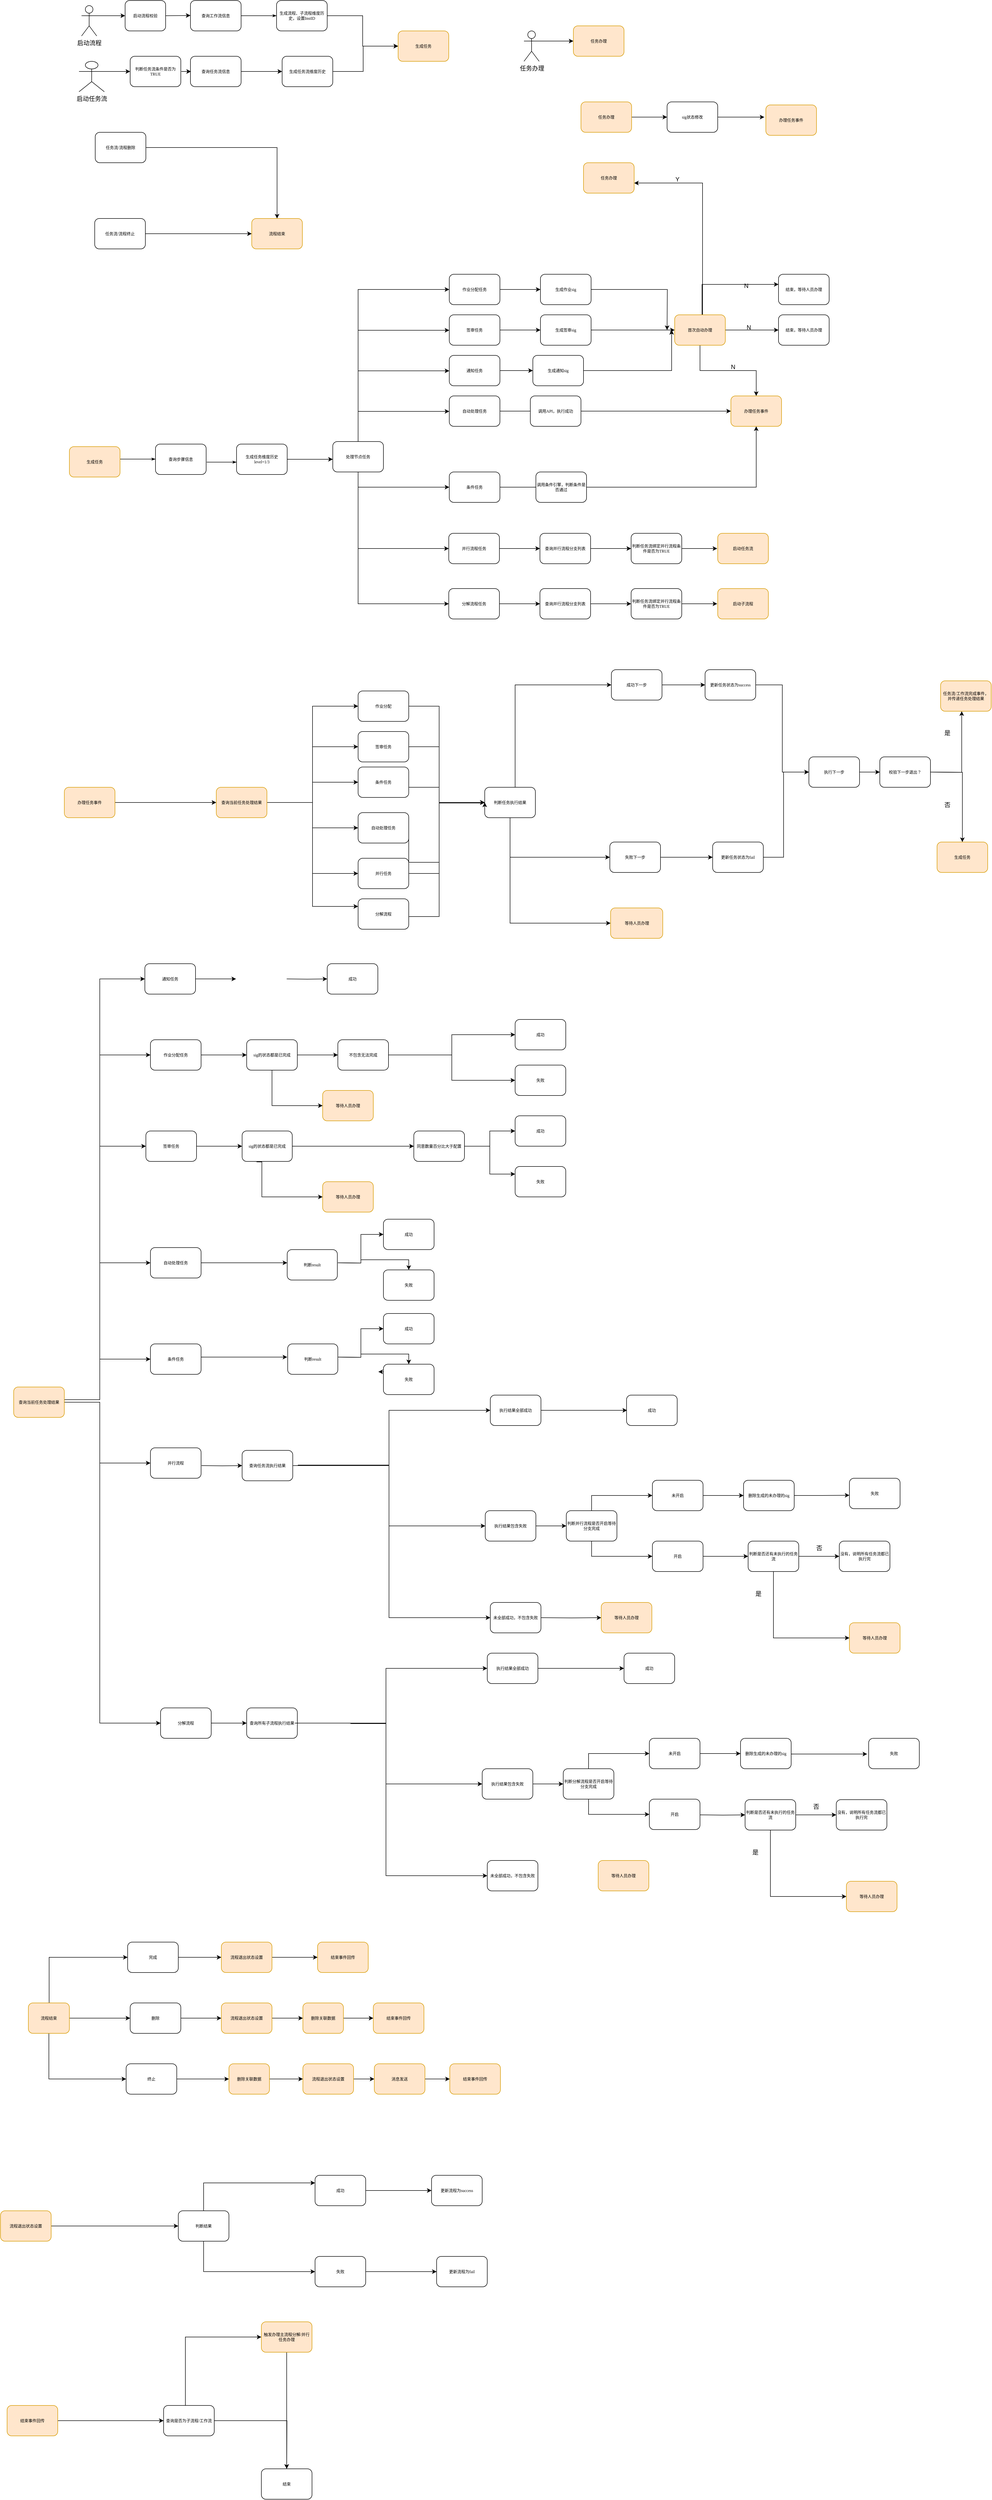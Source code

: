 <mxfile version="21.3.5" type="github">
  <diagram name="Page-1" id="74e2e168-ea6b-b213-b513-2b3c1d86103e">
    <mxGraphModel dx="1886" dy="867" grid="1" gridSize="10" guides="1" tooltips="1" connect="1" arrows="1" fold="1" page="1" pageScale="1" pageWidth="1100" pageHeight="850" background="none" math="0" shadow="0">
      <root>
        <mxCell id="0" />
        <mxCell id="1" parent="0" />
        <mxCell id="WghpZeJTY1kxUYhEx5gP-31" style="edgeStyle=orthogonalEdgeStyle;rounded=0;orthogonalLoop=1;jettySize=auto;html=1;exitX=1;exitY=0.333;exitDx=0;exitDy=0;exitPerimeter=0;entryX=0;entryY=0.5;entryDx=0;entryDy=0;" edge="1" parent="1" source="ctXfo-V7tI-1abDDMsEl-262" target="ctXfo-V7tI-1abDDMsEl-267">
          <mxGeometry relative="1" as="geometry">
            <mxPoint x="1920" y="570" as="targetPoint" />
          </mxGeometry>
        </mxCell>
        <mxCell id="ctXfo-V7tI-1abDDMsEl-262" value="任务办理" style="shape=umlActor;verticalLabelPosition=bottom;verticalAlign=top;html=1;outlineConnect=0;" parent="1" vertex="1">
          <mxGeometry x="1837.5" y="540" width="30" height="60" as="geometry" />
        </mxCell>
        <mxCell id="ctXfo-V7tI-1abDDMsEl-263" style="edgeStyle=orthogonalEdgeStyle;rounded=0;orthogonalLoop=1;jettySize=auto;html=1;exitX=1;exitY=0.333;exitDx=0;exitDy=0;exitPerimeter=0;" parent="1" source="ctXfo-V7tI-1abDDMsEl-264" target="ctXfo-V7tI-1abDDMsEl-513" edge="1">
          <mxGeometry relative="1" as="geometry">
            <Array as="points">
              <mxPoint x="1100" y="510" />
            </Array>
          </mxGeometry>
        </mxCell>
        <mxCell id="ctXfo-V7tI-1abDDMsEl-264" value="启动流程" style="shape=umlActor;verticalLabelPosition=bottom;verticalAlign=top;html=1;outlineConnect=0;" parent="1" vertex="1">
          <mxGeometry x="964" y="490" width="30" height="60" as="geometry" />
        </mxCell>
        <mxCell id="ctXfo-V7tI-1abDDMsEl-265" value="查询工作流信息" style="rounded=1;whiteSpace=wrap;html=1;shadow=0;labelBackgroundColor=none;strokeWidth=1;fontFamily=Verdana;fontSize=8;align=center;" parent="1" vertex="1">
          <mxGeometry x="1179" y="480" width="100" height="60" as="geometry" />
        </mxCell>
        <mxCell id="ctXfo-V7tI-1abDDMsEl-267" value="任务办理" style="rounded=1;whiteSpace=wrap;html=1;shadow=0;labelBackgroundColor=none;strokeWidth=1;fontFamily=Verdana;fontSize=8;align=center;fillColor=#ffe6cc;strokeColor=#d79b00;" parent="1" vertex="1">
          <mxGeometry x="1935" y="530" width="100" height="60" as="geometry" />
        </mxCell>
        <mxCell id="ctXfo-V7tI-1abDDMsEl-268" style="edgeStyle=orthogonalEdgeStyle;rounded=1;html=1;labelBackgroundColor=none;startArrow=none;startFill=0;startSize=5;endArrow=classicThin;endFill=1;endSize=5;jettySize=auto;orthogonalLoop=1;strokeWidth=1;fontFamily=Verdana;fontSize=8" parent="1" source="ctXfo-V7tI-1abDDMsEl-265" target="ctXfo-V7tI-1abDDMsEl-270" edge="1">
          <mxGeometry relative="1" as="geometry" />
        </mxCell>
        <mxCell id="ctXfo-V7tI-1abDDMsEl-269" style="edgeStyle=orthogonalEdgeStyle;rounded=0;orthogonalLoop=1;jettySize=auto;html=1;exitX=1;exitY=0.5;exitDx=0;exitDy=0;entryX=0;entryY=0.5;entryDx=0;entryDy=0;" parent="1" source="ctXfo-V7tI-1abDDMsEl-270" target="ctXfo-V7tI-1abDDMsEl-271" edge="1">
          <mxGeometry relative="1" as="geometry" />
        </mxCell>
        <mxCell id="ctXfo-V7tI-1abDDMsEl-270" value="生成流程、子流程维度历史，设置InstID" style="rounded=1;whiteSpace=wrap;html=1;shadow=0;labelBackgroundColor=none;strokeWidth=1;fontFamily=Verdana;fontSize=8;align=center;" parent="1" vertex="1">
          <mxGeometry x="1349" y="480" width="100" height="60" as="geometry" />
        </mxCell>
        <mxCell id="ctXfo-V7tI-1abDDMsEl-271" value="生成任务" style="rounded=1;whiteSpace=wrap;html=1;shadow=0;labelBackgroundColor=none;strokeWidth=1;fontFamily=Verdana;fontSize=8;align=center;fillColor=#ffe6cc;strokeColor=#d79b00;" parent="1" vertex="1">
          <mxGeometry x="1589" y="540" width="100" height="60" as="geometry" />
        </mxCell>
        <mxCell id="ctXfo-V7tI-1abDDMsEl-272" style="edgeStyle=orthogonalEdgeStyle;rounded=1;html=1;labelBackgroundColor=none;startArrow=none;startFill=0;startSize=5;endArrow=classicThin;endFill=1;endSize=5;jettySize=auto;orthogonalLoop=1;strokeWidth=1;fontFamily=Verdana;fontSize=8" parent="1" edge="1">
          <mxGeometry relative="1" as="geometry">
            <mxPoint x="1040" y="1384.66" as="sourcePoint" />
            <mxPoint x="1110" y="1384.66" as="targetPoint" />
          </mxGeometry>
        </mxCell>
        <mxCell id="ctXfo-V7tI-1abDDMsEl-273" value="查询步骤信息" style="rounded=1;whiteSpace=wrap;html=1;shadow=0;labelBackgroundColor=none;strokeWidth=1;fontFamily=Verdana;fontSize=8;align=center;" parent="1" vertex="1">
          <mxGeometry x="1110" y="1355" width="100" height="60" as="geometry" />
        </mxCell>
        <mxCell id="ctXfo-V7tI-1abDDMsEl-274" value="生成任务维度历史&lt;br&gt;level=1/3" style="rounded=1;whiteSpace=wrap;html=1;shadow=0;labelBackgroundColor=none;strokeWidth=1;fontFamily=Verdana;fontSize=8;align=center;" parent="1" vertex="1">
          <mxGeometry x="1270" y="1355" width="100" height="60" as="geometry" />
        </mxCell>
        <mxCell id="ctXfo-V7tI-1abDDMsEl-275" value="" style="edgeStyle=orthogonalEdgeStyle;rounded=0;orthogonalLoop=1;jettySize=auto;html=1;exitX=0.5;exitY=0;exitDx=0;exitDy=0;entryX=0;entryY=0.5;entryDx=0;entryDy=0;" parent="1" source="ctXfo-V7tI-1abDDMsEl-278" target="ctXfo-V7tI-1abDDMsEl-290" edge="1">
          <mxGeometry relative="1" as="geometry">
            <mxPoint x="1690" y="1190" as="targetPoint" />
            <Array as="points">
              <mxPoint x="1510" y="1050" />
            </Array>
          </mxGeometry>
        </mxCell>
        <mxCell id="ctXfo-V7tI-1abDDMsEl-276" style="edgeStyle=orthogonalEdgeStyle;rounded=0;orthogonalLoop=1;jettySize=auto;html=1;exitX=0.5;exitY=1;exitDx=0;exitDy=0;entryX=0;entryY=0.5;entryDx=0;entryDy=0;" parent="1" source="ctXfo-V7tI-1abDDMsEl-278" target="ctXfo-V7tI-1abDDMsEl-310" edge="1">
          <mxGeometry relative="1" as="geometry" />
        </mxCell>
        <mxCell id="ctXfo-V7tI-1abDDMsEl-277" style="edgeStyle=orthogonalEdgeStyle;rounded=0;orthogonalLoop=1;jettySize=auto;html=1;exitX=0.5;exitY=1;exitDx=0;exitDy=0;entryX=0;entryY=0.5;entryDx=0;entryDy=0;" parent="1" source="ctXfo-V7tI-1abDDMsEl-278" target="ctXfo-V7tI-1abDDMsEl-292" edge="1">
          <mxGeometry relative="1" as="geometry" />
        </mxCell>
        <mxCell id="ctXfo-V7tI-1abDDMsEl-278" value="处理节点任务" style="rounded=1;whiteSpace=wrap;html=1;shadow=0;labelBackgroundColor=none;strokeWidth=1;fontFamily=Verdana;fontSize=8;align=center;" parent="1" vertex="1">
          <mxGeometry x="1460" y="1350" width="100" height="60" as="geometry" />
        </mxCell>
        <mxCell id="ctXfo-V7tI-1abDDMsEl-279" style="edgeStyle=orthogonalEdgeStyle;rounded=1;html=1;labelBackgroundColor=none;startArrow=none;startFill=0;startSize=5;endArrow=classicThin;endFill=1;endSize=5;jettySize=auto;orthogonalLoop=1;strokeWidth=1;fontFamily=Verdana;fontSize=8;exitX=1.011;exitY=0.593;exitDx=0;exitDy=0;exitPerimeter=0;" parent="1" source="ctXfo-V7tI-1abDDMsEl-273" target="ctXfo-V7tI-1abDDMsEl-274" edge="1">
          <mxGeometry relative="1" as="geometry">
            <mxPoint x="1050.0" y="1394.66" as="sourcePoint" />
            <mxPoint x="1120.0" y="1394.66" as="targetPoint" />
            <Array as="points">
              <mxPoint x="1250" y="1390" />
              <mxPoint x="1250" y="1390" />
            </Array>
          </mxGeometry>
        </mxCell>
        <mxCell id="ctXfo-V7tI-1abDDMsEl-280" value="" style="edgeStyle=orthogonalEdgeStyle;rounded=0;orthogonalLoop=1;jettySize=auto;html=1;" parent="1" source="ctXfo-V7tI-1abDDMsEl-274" target="ctXfo-V7tI-1abDDMsEl-278" edge="1">
          <mxGeometry relative="1" as="geometry">
            <Array as="points">
              <mxPoint x="1410" y="1385" />
              <mxPoint x="1410" y="1385" />
            </Array>
          </mxGeometry>
        </mxCell>
        <mxCell id="ctXfo-V7tI-1abDDMsEl-281" value="" style="edgeStyle=orthogonalEdgeStyle;rounded=0;orthogonalLoop=1;jettySize=auto;html=1;" parent="1" edge="1">
          <mxGeometry relative="1" as="geometry">
            <mxPoint x="1510" y="1209.5" as="sourcePoint" />
            <mxPoint x="1690" y="1210.5" as="targetPoint" />
            <Array as="points">
              <mxPoint x="1510" y="1210.5" />
              <mxPoint x="1690" y="1210.5" />
            </Array>
          </mxGeometry>
        </mxCell>
        <mxCell id="ctXfo-V7tI-1abDDMsEl-282" value="" style="edgeStyle=orthogonalEdgeStyle;rounded=0;orthogonalLoop=1;jettySize=auto;html=1;entryX=0;entryY=0.5;entryDx=0;entryDy=0;" parent="1" target="ctXfo-V7tI-1abDDMsEl-294" edge="1">
          <mxGeometry relative="1" as="geometry">
            <mxPoint x="1510" y="1490" as="sourcePoint" />
            <mxPoint x="1670" y="1490" as="targetPoint" />
            <Array as="points">
              <mxPoint x="1510" y="1440" />
            </Array>
          </mxGeometry>
        </mxCell>
        <mxCell id="ctXfo-V7tI-1abDDMsEl-283" value="" style="edgeStyle=orthogonalEdgeStyle;rounded=0;orthogonalLoop=1;jettySize=auto;html=1;" parent="1" source="ctXfo-V7tI-1abDDMsEl-284" target="ctXfo-V7tI-1abDDMsEl-355" edge="1">
          <mxGeometry relative="1" as="geometry">
            <mxPoint x="1870" y="1290" as="targetPoint" />
          </mxGeometry>
        </mxCell>
        <mxCell id="ctXfo-V7tI-1abDDMsEl-284" value="自动处理任务" style="rounded=1;whiteSpace=wrap;html=1;shadow=0;labelBackgroundColor=none;strokeWidth=1;fontFamily=Verdana;fontSize=8;align=center;" parent="1" vertex="1">
          <mxGeometry x="1690" y="1260" width="100" height="60" as="geometry" />
        </mxCell>
        <mxCell id="ctXfo-V7tI-1abDDMsEl-285" value="" style="edgeStyle=orthogonalEdgeStyle;rounded=0;orthogonalLoop=1;jettySize=auto;html=1;entryX=-0.06;entryY=0.5;entryDx=0;entryDy=0;entryPerimeter=0;" parent="1" source="WghpZeJTY1kxUYhEx5gP-5" target="WghpZeJTY1kxUYhEx5gP-11" edge="1">
          <mxGeometry relative="1" as="geometry">
            <mxPoint x="1870" y="1210.0" as="targetPoint" />
          </mxGeometry>
        </mxCell>
        <mxCell id="ctXfo-V7tI-1abDDMsEl-286" value="通知任务" style="rounded=1;whiteSpace=wrap;html=1;shadow=0;labelBackgroundColor=none;strokeWidth=1;fontFamily=Verdana;fontSize=8;align=center;" parent="1" vertex="1">
          <mxGeometry x="1690" y="1180" width="100" height="60" as="geometry" />
        </mxCell>
        <mxCell id="ctXfo-V7tI-1abDDMsEl-287" value="" style="edgeStyle=orthogonalEdgeStyle;rounded=0;orthogonalLoop=1;jettySize=auto;html=1;" parent="1" source="ctXfo-V7tI-1abDDMsEl-288" target="ctXfo-V7tI-1abDDMsEl-298" edge="1">
          <mxGeometry relative="1" as="geometry" />
        </mxCell>
        <mxCell id="ctXfo-V7tI-1abDDMsEl-288" value="签审任务" style="rounded=1;whiteSpace=wrap;html=1;shadow=0;labelBackgroundColor=none;strokeWidth=1;fontFamily=Verdana;fontSize=8;align=center;" parent="1" vertex="1">
          <mxGeometry x="1690" y="1100" width="100" height="60" as="geometry" />
        </mxCell>
        <mxCell id="ctXfo-V7tI-1abDDMsEl-289" value="" style="edgeStyle=orthogonalEdgeStyle;rounded=0;orthogonalLoop=1;jettySize=auto;html=1;" parent="1" source="ctXfo-V7tI-1abDDMsEl-290" target="ctXfo-V7tI-1abDDMsEl-296" edge="1">
          <mxGeometry relative="1" as="geometry" />
        </mxCell>
        <mxCell id="ctXfo-V7tI-1abDDMsEl-290" value="作业分配任务" style="rounded=1;whiteSpace=wrap;html=1;shadow=0;labelBackgroundColor=none;strokeWidth=1;fontFamily=Verdana;fontSize=8;align=center;" parent="1" vertex="1">
          <mxGeometry x="1690" y="1020" width="100" height="60" as="geometry" />
        </mxCell>
        <mxCell id="ctXfo-V7tI-1abDDMsEl-291" value="" style="edgeStyle=orthogonalEdgeStyle;rounded=0;orthogonalLoop=1;jettySize=auto;html=1;" parent="1" source="ctXfo-V7tI-1abDDMsEl-292" target="ctXfo-V7tI-1abDDMsEl-300" edge="1">
          <mxGeometry relative="1" as="geometry" />
        </mxCell>
        <mxCell id="ctXfo-V7tI-1abDDMsEl-292" value="并行流程任务" style="rounded=1;whiteSpace=wrap;html=1;shadow=0;labelBackgroundColor=none;strokeWidth=1;fontFamily=Verdana;fontSize=8;align=center;" parent="1" vertex="1">
          <mxGeometry x="1689" y="1531" width="100" height="60" as="geometry" />
        </mxCell>
        <mxCell id="ctXfo-V7tI-1abDDMsEl-293" value="" style="edgeStyle=orthogonalEdgeStyle;rounded=0;orthogonalLoop=1;jettySize=auto;html=1;entryX=0.5;entryY=1;entryDx=0;entryDy=0;" parent="1" source="ctXfo-V7tI-1abDDMsEl-294" target="ctXfo-V7tI-1abDDMsEl-355" edge="1">
          <mxGeometry relative="1" as="geometry">
            <mxPoint x="1870" y="1440" as="targetPoint" />
          </mxGeometry>
        </mxCell>
        <mxCell id="ctXfo-V7tI-1abDDMsEl-294" value="条件任务" style="rounded=1;whiteSpace=wrap;html=1;shadow=0;labelBackgroundColor=none;strokeWidth=1;fontFamily=Verdana;fontSize=8;align=center;" parent="1" vertex="1">
          <mxGeometry x="1690" y="1410" width="100" height="60" as="geometry" />
        </mxCell>
        <mxCell id="ctXfo-V7tI-1abDDMsEl-295" value="" style="edgeStyle=orthogonalEdgeStyle;rounded=0;orthogonalLoop=1;jettySize=auto;html=1;exitX=0.58;exitY=0.033;exitDx=0;exitDy=0;exitPerimeter=0;" parent="1" source="WghpZeJTY1kxUYhEx5gP-11" target="ctXfo-V7tI-1abDDMsEl-305" edge="1">
          <mxGeometry relative="1" as="geometry">
            <mxPoint x="2226" y="1050" as="sourcePoint" />
            <Array as="points">
              <mxPoint x="2189" y="1040" />
            </Array>
          </mxGeometry>
        </mxCell>
        <mxCell id="ctXfo-V7tI-1abDDMsEl-296" value="生成作业sig" style="rounded=1;whiteSpace=wrap;html=1;shadow=0;labelBackgroundColor=none;strokeWidth=1;fontFamily=Verdana;fontSize=8;align=center;" parent="1" vertex="1">
          <mxGeometry x="1870" y="1020" width="100" height="60" as="geometry" />
        </mxCell>
        <mxCell id="ctXfo-V7tI-1abDDMsEl-297" value="" style="edgeStyle=orthogonalEdgeStyle;rounded=0;orthogonalLoop=1;jettySize=auto;html=1;" parent="1" source="WghpZeJTY1kxUYhEx5gP-11" target="ctXfo-V7tI-1abDDMsEl-306" edge="1">
          <mxGeometry relative="1" as="geometry" />
        </mxCell>
        <mxCell id="ctXfo-V7tI-1abDDMsEl-298" value="生成签审sig" style="rounded=1;whiteSpace=wrap;html=1;shadow=0;labelBackgroundColor=none;strokeWidth=1;fontFamily=Verdana;fontSize=8;align=center;" parent="1" vertex="1">
          <mxGeometry x="1870" y="1100" width="100" height="60" as="geometry" />
        </mxCell>
        <mxCell id="ctXfo-V7tI-1abDDMsEl-299" value="" style="edgeStyle=orthogonalEdgeStyle;rounded=0;orthogonalLoop=1;jettySize=auto;html=1;" parent="1" source="ctXfo-V7tI-1abDDMsEl-300" target="ctXfo-V7tI-1abDDMsEl-303" edge="1">
          <mxGeometry relative="1" as="geometry" />
        </mxCell>
        <mxCell id="ctXfo-V7tI-1abDDMsEl-300" value="查询并行流程分支列表" style="rounded=1;whiteSpace=wrap;html=1;shadow=0;labelBackgroundColor=none;strokeWidth=1;fontFamily=Verdana;fontSize=8;align=center;" parent="1" vertex="1">
          <mxGeometry x="1869" y="1531" width="100" height="60" as="geometry" />
        </mxCell>
        <mxCell id="ctXfo-V7tI-1abDDMsEl-301" value="" style="edgeStyle=orthogonalEdgeStyle;rounded=0;orthogonalLoop=1;jettySize=auto;html=1;" parent="1" edge="1">
          <mxGeometry relative="1" as="geometry">
            <mxPoint x="1510" y="1129.5" as="sourcePoint" />
            <mxPoint x="1690" y="1130.5" as="targetPoint" />
            <Array as="points">
              <mxPoint x="1510" y="1130.5" />
            </Array>
          </mxGeometry>
        </mxCell>
        <mxCell id="ctXfo-V7tI-1abDDMsEl-302" value="" style="edgeStyle=orthogonalEdgeStyle;rounded=0;orthogonalLoop=1;jettySize=auto;html=1;" parent="1" source="ctXfo-V7tI-1abDDMsEl-303" edge="1">
          <mxGeometry relative="1" as="geometry">
            <mxPoint x="2219" y="1561" as="targetPoint" />
          </mxGeometry>
        </mxCell>
        <mxCell id="ctXfo-V7tI-1abDDMsEl-303" value="判断任务流绑定并行流程条件是否为TRUE" style="rounded=1;whiteSpace=wrap;html=1;shadow=0;labelBackgroundColor=none;strokeWidth=1;fontFamily=Verdana;fontSize=8;align=center;" parent="1" vertex="1">
          <mxGeometry x="2049" y="1531" width="100" height="60" as="geometry" />
        </mxCell>
        <mxCell id="ctXfo-V7tI-1abDDMsEl-304" value="启动任务流" style="rounded=1;whiteSpace=wrap;html=1;shadow=0;labelBackgroundColor=none;strokeWidth=1;fontFamily=Verdana;fontSize=8;align=center;fillColor=#ffe6cc;strokeColor=#d79b00;" parent="1" vertex="1">
          <mxGeometry x="2220" y="1531" width="100" height="60" as="geometry" />
        </mxCell>
        <mxCell id="ctXfo-V7tI-1abDDMsEl-305" value="结束，等待人员办理" style="rounded=1;whiteSpace=wrap;html=1;shadow=0;labelBackgroundColor=none;strokeWidth=1;fontFamily=Verdana;fontSize=8;align=center;" parent="1" vertex="1">
          <mxGeometry x="2340" y="1020" width="100" height="60" as="geometry" />
        </mxCell>
        <mxCell id="ctXfo-V7tI-1abDDMsEl-306" value="结束，等待人员办理" style="rounded=1;whiteSpace=wrap;html=1;shadow=0;labelBackgroundColor=none;strokeWidth=1;fontFamily=Verdana;fontSize=8;align=center;" parent="1" vertex="1">
          <mxGeometry x="2340" y="1100" width="100" height="60" as="geometry" />
        </mxCell>
        <mxCell id="ctXfo-V7tI-1abDDMsEl-307" value="" style="edgeStyle=orthogonalEdgeStyle;rounded=0;orthogonalLoop=1;jettySize=auto;html=1;" parent="1" edge="1">
          <mxGeometry relative="1" as="geometry">
            <mxPoint x="1510" y="1289.5" as="sourcePoint" />
            <mxPoint x="1690" y="1290.5" as="targetPoint" />
            <Array as="points">
              <mxPoint x="1510" y="1290.5" />
              <mxPoint x="1690" y="1290.5" />
            </Array>
          </mxGeometry>
        </mxCell>
        <mxCell id="ctXfo-V7tI-1abDDMsEl-308" value="生成任务" style="rounded=1;whiteSpace=wrap;html=1;shadow=0;labelBackgroundColor=none;strokeWidth=1;fontFamily=Verdana;fontSize=8;align=center;fillColor=#ffe6cc;strokeColor=#d79b00;" parent="1" vertex="1">
          <mxGeometry x="940" y="1360" width="100" height="60" as="geometry" />
        </mxCell>
        <mxCell id="ctXfo-V7tI-1abDDMsEl-309" value="" style="edgeStyle=orthogonalEdgeStyle;rounded=0;orthogonalLoop=1;jettySize=auto;html=1;" parent="1" source="ctXfo-V7tI-1abDDMsEl-310" target="ctXfo-V7tI-1abDDMsEl-312" edge="1">
          <mxGeometry relative="1" as="geometry" />
        </mxCell>
        <mxCell id="ctXfo-V7tI-1abDDMsEl-310" value="分解流程任务" style="rounded=1;whiteSpace=wrap;html=1;shadow=0;labelBackgroundColor=none;strokeWidth=1;fontFamily=Verdana;fontSize=8;align=center;" parent="1" vertex="1">
          <mxGeometry x="1689" y="1640" width="100" height="60" as="geometry" />
        </mxCell>
        <mxCell id="ctXfo-V7tI-1abDDMsEl-311" value="" style="edgeStyle=orthogonalEdgeStyle;rounded=0;orthogonalLoop=1;jettySize=auto;html=1;" parent="1" source="ctXfo-V7tI-1abDDMsEl-312" target="ctXfo-V7tI-1abDDMsEl-314" edge="1">
          <mxGeometry relative="1" as="geometry" />
        </mxCell>
        <mxCell id="ctXfo-V7tI-1abDDMsEl-312" value="查询并行流程分支列表" style="rounded=1;whiteSpace=wrap;html=1;shadow=0;labelBackgroundColor=none;strokeWidth=1;fontFamily=Verdana;fontSize=8;align=center;" parent="1" vertex="1">
          <mxGeometry x="1869" y="1640" width="100" height="60" as="geometry" />
        </mxCell>
        <mxCell id="ctXfo-V7tI-1abDDMsEl-313" value="" style="edgeStyle=orthogonalEdgeStyle;rounded=0;orthogonalLoop=1;jettySize=auto;html=1;" parent="1" source="ctXfo-V7tI-1abDDMsEl-314" edge="1">
          <mxGeometry relative="1" as="geometry">
            <mxPoint x="2219" y="1670" as="targetPoint" />
          </mxGeometry>
        </mxCell>
        <mxCell id="ctXfo-V7tI-1abDDMsEl-314" value="判断任务流绑定并行流程条件是否为TRUE" style="rounded=1;whiteSpace=wrap;html=1;shadow=0;labelBackgroundColor=none;strokeWidth=1;fontFamily=Verdana;fontSize=8;align=center;" parent="1" vertex="1">
          <mxGeometry x="2049" y="1640" width="100" height="60" as="geometry" />
        </mxCell>
        <mxCell id="ctXfo-V7tI-1abDDMsEl-315" value="启动子流程" style="rounded=1;whiteSpace=wrap;html=1;shadow=0;labelBackgroundColor=none;strokeWidth=1;fontFamily=Verdana;fontSize=8;align=center;fillColor=#ffe6cc;strokeColor=#d79b00;" parent="1" vertex="1">
          <mxGeometry x="2220" y="1640" width="100" height="60" as="geometry" />
        </mxCell>
        <mxCell id="ctXfo-V7tI-1abDDMsEl-316" style="edgeStyle=orthogonalEdgeStyle;rounded=0;orthogonalLoop=1;jettySize=auto;html=1;exitX=1;exitY=0.5;exitDx=0;exitDy=0;entryX=0;entryY=0.5;entryDx=0;entryDy=0;" parent="1" source="ctXfo-V7tI-1abDDMsEl-317" target="ctXfo-V7tI-1abDDMsEl-345" edge="1">
          <mxGeometry relative="1" as="geometry" />
        </mxCell>
        <mxCell id="ctXfo-V7tI-1abDDMsEl-317" value="流程退出状态设置" style="rounded=1;whiteSpace=wrap;html=1;shadow=0;labelBackgroundColor=none;strokeWidth=1;fontFamily=Verdana;fontSize=8;align=center;fillColor=#ffe6cc;strokeColor=#d79b00;" parent="1" vertex="1">
          <mxGeometry x="804" y="4840" width="100" height="60" as="geometry" />
        </mxCell>
        <mxCell id="ctXfo-V7tI-1abDDMsEl-318" style="edgeStyle=orthogonalEdgeStyle;rounded=0;orthogonalLoop=1;jettySize=auto;html=1;exitX=0.5;exitY=1;exitDx=0;exitDy=0;entryX=0;entryY=0.5;entryDx=0;entryDy=0;" parent="1" source="ctXfo-V7tI-1abDDMsEl-319" target="ctXfo-V7tI-1abDDMsEl-501" edge="1">
          <mxGeometry relative="1" as="geometry" />
        </mxCell>
        <mxCell id="ctXfo-V7tI-1abDDMsEl-319" value="判断任务执行结果" style="rounded=1;whiteSpace=wrap;html=1;shadow=0;labelBackgroundColor=none;strokeWidth=1;fontFamily=Verdana;fontSize=8;align=center;" parent="1" vertex="1">
          <mxGeometry x="1760" y="2032.0" width="100" height="60" as="geometry" />
        </mxCell>
        <mxCell id="ctXfo-V7tI-1abDDMsEl-320" style="edgeStyle=orthogonalEdgeStyle;rounded=0;orthogonalLoop=1;jettySize=auto;html=1;exitX=1;exitY=0.5;exitDx=0;exitDy=0;entryX=0;entryY=0.5;entryDx=0;entryDy=0;" parent="1" source="ctXfo-V7tI-1abDDMsEl-321" target="ctXfo-V7tI-1abDDMsEl-326" edge="1">
          <mxGeometry relative="1" as="geometry">
            <mxPoint x="2200" y="1830" as="targetPoint" />
          </mxGeometry>
        </mxCell>
        <mxCell id="ctXfo-V7tI-1abDDMsEl-321" value="成功下一步" style="rounded=1;whiteSpace=wrap;html=1;shadow=0;labelBackgroundColor=none;strokeWidth=1;fontFamily=Verdana;fontSize=8;align=center;" parent="1" vertex="1">
          <mxGeometry x="2010" y="1800" width="100" height="60" as="geometry" />
        </mxCell>
        <mxCell id="ctXfo-V7tI-1abDDMsEl-322" value="失败下一步" style="rounded=1;whiteSpace=wrap;html=1;shadow=0;labelBackgroundColor=none;strokeWidth=1;fontFamily=Verdana;fontSize=8;align=center;" parent="1" vertex="1">
          <mxGeometry x="2007" y="2140" width="100" height="60" as="geometry" />
        </mxCell>
        <mxCell id="ctXfo-V7tI-1abDDMsEl-323" value="" style="edgeStyle=orthogonalEdgeStyle;rounded=0;orthogonalLoop=1;jettySize=auto;html=1;" parent="1" source="ctXfo-V7tI-1abDDMsEl-319" target="ctXfo-V7tI-1abDDMsEl-321" edge="1">
          <mxGeometry relative="1" as="geometry">
            <Array as="points">
              <mxPoint x="1820" y="1830" />
            </Array>
          </mxGeometry>
        </mxCell>
        <mxCell id="ctXfo-V7tI-1abDDMsEl-324" value="" style="edgeStyle=orthogonalEdgeStyle;rounded=0;orthogonalLoop=1;jettySize=auto;html=1;" parent="1" source="ctXfo-V7tI-1abDDMsEl-319" target="ctXfo-V7tI-1abDDMsEl-322" edge="1">
          <mxGeometry relative="1" as="geometry">
            <Array as="points">
              <mxPoint x="1810" y="2170" />
            </Array>
          </mxGeometry>
        </mxCell>
        <mxCell id="ctXfo-V7tI-1abDDMsEl-325" style="edgeStyle=orthogonalEdgeStyle;rounded=0;orthogonalLoop=1;jettySize=auto;html=1;exitX=1;exitY=0.5;exitDx=0;exitDy=0;entryX=0;entryY=0.5;entryDx=0;entryDy=0;" parent="1" source="ctXfo-V7tI-1abDDMsEl-326" target="ctXfo-V7tI-1abDDMsEl-378" edge="1">
          <mxGeometry relative="1" as="geometry" />
        </mxCell>
        <mxCell id="ctXfo-V7tI-1abDDMsEl-326" value="更新任务状态为success" style="rounded=1;whiteSpace=wrap;html=1;shadow=0;labelBackgroundColor=none;strokeWidth=1;fontFamily=Verdana;fontSize=8;align=center;" parent="1" vertex="1">
          <mxGeometry x="2195" y="1800" width="100" height="60" as="geometry" />
        </mxCell>
        <mxCell id="ctXfo-V7tI-1abDDMsEl-327" value="生成任务" style="rounded=1;whiteSpace=wrap;html=1;shadow=0;labelBackgroundColor=none;strokeWidth=1;fontFamily=Verdana;fontSize=8;align=center;fillColor=#ffe6cc;strokeColor=#d79b00;" parent="1" vertex="1">
          <mxGeometry x="2653" y="2140" width="100" height="60" as="geometry" />
        </mxCell>
        <mxCell id="ctXfo-V7tI-1abDDMsEl-328" style="edgeStyle=orthogonalEdgeStyle;rounded=0;orthogonalLoop=1;jettySize=auto;html=1;exitX=1;exitY=0.5;exitDx=0;exitDy=0;entryX=0;entryY=0.5;entryDx=0;entryDy=0;" parent="1" source="ctXfo-V7tI-1abDDMsEl-322" target="ctXfo-V7tI-1abDDMsEl-330" edge="1">
          <mxGeometry relative="1" as="geometry">
            <mxPoint x="2162" y="2170" as="targetPoint" />
            <mxPoint x="2072" y="2170" as="sourcePoint" />
          </mxGeometry>
        </mxCell>
        <mxCell id="ctXfo-V7tI-1abDDMsEl-329" style="edgeStyle=orthogonalEdgeStyle;rounded=0;orthogonalLoop=1;jettySize=auto;html=1;exitX=1;exitY=0.5;exitDx=0;exitDy=0;entryX=0;entryY=0.5;entryDx=0;entryDy=0;" parent="1" source="ctXfo-V7tI-1abDDMsEl-330" target="ctXfo-V7tI-1abDDMsEl-378" edge="1">
          <mxGeometry relative="1" as="geometry">
            <mxPoint x="2360" y="1992.0" as="targetPoint" />
            <Array as="points">
              <mxPoint x="2350" y="2170" />
              <mxPoint x="2350" y="2002.0" />
            </Array>
          </mxGeometry>
        </mxCell>
        <mxCell id="ctXfo-V7tI-1abDDMsEl-330" value="更新任务状态为fail" style="rounded=1;whiteSpace=wrap;html=1;shadow=0;labelBackgroundColor=none;strokeWidth=1;fontFamily=Verdana;fontSize=8;align=center;" parent="1" vertex="1">
          <mxGeometry x="2210" y="2140" width="100" height="60" as="geometry" />
        </mxCell>
        <mxCell id="ctXfo-V7tI-1abDDMsEl-331" style="edgeStyle=orthogonalEdgeStyle;rounded=0;orthogonalLoop=1;jettySize=auto;html=1;exitX=1;exitY=0.5;exitDx=0;exitDy=0;" parent="1" edge="1">
          <mxGeometry relative="1" as="geometry">
            <mxPoint x="2515" y="3939" as="targetPoint" />
            <mxPoint x="2365" y="3939" as="sourcePoint" />
          </mxGeometry>
        </mxCell>
        <mxCell id="ctXfo-V7tI-1abDDMsEl-332" value="失败" style="rounded=1;whiteSpace=wrap;html=1;shadow=0;labelBackgroundColor=none;strokeWidth=1;fontFamily=Verdana;fontSize=8;align=center;fillStyle=auto;" parent="1" vertex="1">
          <mxGeometry x="2518" y="3908" width="100" height="60" as="geometry" />
        </mxCell>
        <mxCell id="ctXfo-V7tI-1abDDMsEl-333" style="edgeStyle=orthogonalEdgeStyle;rounded=0;orthogonalLoop=1;jettySize=auto;html=1;exitX=1;exitY=0.5;exitDx=0;exitDy=0;entryX=0;entryY=0.5;entryDx=0;entryDy=0;" parent="1" source="ctXfo-V7tI-1abDDMsEl-339" target="ctXfo-V7tI-1abDDMsEl-364" edge="1">
          <mxGeometry relative="1" as="geometry" />
        </mxCell>
        <mxCell id="ctXfo-V7tI-1abDDMsEl-334" style="edgeStyle=orthogonalEdgeStyle;rounded=0;orthogonalLoop=1;jettySize=auto;html=1;exitX=1;exitY=0.5;exitDx=0;exitDy=0;entryX=0;entryY=0.5;entryDx=0;entryDy=0;" parent="1" source="ctXfo-V7tI-1abDDMsEl-339" target="ctXfo-V7tI-1abDDMsEl-366" edge="1">
          <mxGeometry relative="1" as="geometry" />
        </mxCell>
        <mxCell id="ctXfo-V7tI-1abDDMsEl-335" style="edgeStyle=orthogonalEdgeStyle;rounded=0;orthogonalLoop=1;jettySize=auto;html=1;exitX=1;exitY=0.5;exitDx=0;exitDy=0;entryX=0;entryY=0.5;entryDx=0;entryDy=0;" parent="1" source="ctXfo-V7tI-1abDDMsEl-339" target="ctXfo-V7tI-1abDDMsEl-368" edge="1">
          <mxGeometry relative="1" as="geometry" />
        </mxCell>
        <mxCell id="ctXfo-V7tI-1abDDMsEl-336" style="edgeStyle=orthogonalEdgeStyle;rounded=0;orthogonalLoop=1;jettySize=auto;html=1;exitX=1;exitY=0.5;exitDx=0;exitDy=0;entryX=0;entryY=0.5;entryDx=0;entryDy=0;" parent="1" source="ctXfo-V7tI-1abDDMsEl-339" target="ctXfo-V7tI-1abDDMsEl-370" edge="1">
          <mxGeometry relative="1" as="geometry" />
        </mxCell>
        <mxCell id="ctXfo-V7tI-1abDDMsEl-337" style="edgeStyle=orthogonalEdgeStyle;rounded=0;orthogonalLoop=1;jettySize=auto;html=1;exitX=1;exitY=0.5;exitDx=0;exitDy=0;entryX=0;entryY=0.5;entryDx=0;entryDy=0;" parent="1" source="ctXfo-V7tI-1abDDMsEl-339" target="ctXfo-V7tI-1abDDMsEl-372" edge="1">
          <mxGeometry relative="1" as="geometry" />
        </mxCell>
        <mxCell id="ctXfo-V7tI-1abDDMsEl-338" style="edgeStyle=orthogonalEdgeStyle;rounded=0;orthogonalLoop=1;jettySize=auto;html=1;exitX=1;exitY=0.5;exitDx=0;exitDy=0;entryX=0;entryY=0.25;entryDx=0;entryDy=0;" parent="1" source="ctXfo-V7tI-1abDDMsEl-339" target="ctXfo-V7tI-1abDDMsEl-374" edge="1">
          <mxGeometry relative="1" as="geometry" />
        </mxCell>
        <mxCell id="ctXfo-V7tI-1abDDMsEl-339" value="查询当前任务处理结果" style="rounded=1;whiteSpace=wrap;html=1;shadow=0;labelBackgroundColor=none;strokeWidth=1;fontFamily=Verdana;fontSize=8;align=center;fillColor=#ffe6cc;strokeColor=#d79b00;" parent="1" vertex="1">
          <mxGeometry x="1230" y="2032.0" width="100" height="60" as="geometry" />
        </mxCell>
        <mxCell id="ctXfo-V7tI-1abDDMsEl-340" style="edgeStyle=orthogonalEdgeStyle;rounded=0;orthogonalLoop=1;jettySize=auto;html=1;exitX=1;exitY=0.5;exitDx=0;exitDy=0;entryX=0;entryY=0.5;entryDx=0;entryDy=0;" parent="1" source="ctXfo-V7tI-1abDDMsEl-342" target="ctXfo-V7tI-1abDDMsEl-485" edge="1">
          <mxGeometry relative="1" as="geometry">
            <Array as="points">
              <mxPoint x="1169" y="5254" />
              <mxPoint x="1169" y="5089" />
            </Array>
          </mxGeometry>
        </mxCell>
        <mxCell id="ctXfo-V7tI-1abDDMsEl-341" style="edgeStyle=orthogonalEdgeStyle;rounded=0;orthogonalLoop=1;jettySize=auto;html=1;exitX=1;exitY=0.5;exitDx=0;exitDy=0;" parent="1" source="ctXfo-V7tI-1abDDMsEl-342" edge="1">
          <mxGeometry relative="1" as="geometry">
            <mxPoint x="1369" y="5349" as="targetPoint" />
          </mxGeometry>
        </mxCell>
        <mxCell id="ctXfo-V7tI-1abDDMsEl-342" value="查询是否为子流程/工作流" style="rounded=1;whiteSpace=wrap;html=1;shadow=0;labelBackgroundColor=none;strokeWidth=1;fontFamily=Verdana;fontSize=8;align=center;" parent="1" vertex="1">
          <mxGeometry x="1126" y="5224" width="100" height="60" as="geometry" />
        </mxCell>
        <mxCell id="ctXfo-V7tI-1abDDMsEl-343" style="edgeStyle=orthogonalEdgeStyle;rounded=0;orthogonalLoop=1;jettySize=auto;html=1;exitX=0.5;exitY=0;exitDx=0;exitDy=0;entryX=0;entryY=0.25;entryDx=0;entryDy=0;" parent="1" source="ctXfo-V7tI-1abDDMsEl-345" target="ctXfo-V7tI-1abDDMsEl-347" edge="1">
          <mxGeometry relative="1" as="geometry" />
        </mxCell>
        <mxCell id="ctXfo-V7tI-1abDDMsEl-344" style="edgeStyle=orthogonalEdgeStyle;rounded=0;orthogonalLoop=1;jettySize=auto;html=1;exitX=0.5;exitY=1;exitDx=0;exitDy=0;entryX=0;entryY=0.5;entryDx=0;entryDy=0;" parent="1" source="ctXfo-V7tI-1abDDMsEl-345" target="ctXfo-V7tI-1abDDMsEl-349" edge="1">
          <mxGeometry relative="1" as="geometry" />
        </mxCell>
        <mxCell id="ctXfo-V7tI-1abDDMsEl-345" value="判断结果" style="rounded=1;whiteSpace=wrap;html=1;shadow=0;labelBackgroundColor=none;strokeWidth=1;fontFamily=Verdana;fontSize=8;align=center;" parent="1" vertex="1">
          <mxGeometry x="1155" y="4840" width="100" height="60" as="geometry" />
        </mxCell>
        <mxCell id="ctXfo-V7tI-1abDDMsEl-346" style="edgeStyle=orthogonalEdgeStyle;rounded=0;orthogonalLoop=1;jettySize=auto;html=1;exitX=1;exitY=0.5;exitDx=0;exitDy=0;entryX=0;entryY=0.5;entryDx=0;entryDy=0;" parent="1" source="ctXfo-V7tI-1abDDMsEl-347" target="ctXfo-V7tI-1abDDMsEl-351" edge="1">
          <mxGeometry relative="1" as="geometry" />
        </mxCell>
        <mxCell id="ctXfo-V7tI-1abDDMsEl-347" value="成功" style="rounded=1;whiteSpace=wrap;html=1;shadow=0;labelBackgroundColor=none;strokeWidth=1;fontFamily=Verdana;fontSize=8;align=center;" parent="1" vertex="1">
          <mxGeometry x="1425" y="4770" width="100" height="60" as="geometry" />
        </mxCell>
        <mxCell id="ctXfo-V7tI-1abDDMsEl-348" style="edgeStyle=orthogonalEdgeStyle;rounded=0;orthogonalLoop=1;jettySize=auto;html=1;exitX=1;exitY=0.5;exitDx=0;exitDy=0;" parent="1" source="ctXfo-V7tI-1abDDMsEl-349" target="ctXfo-V7tI-1abDDMsEl-353" edge="1">
          <mxGeometry relative="1" as="geometry" />
        </mxCell>
        <mxCell id="ctXfo-V7tI-1abDDMsEl-349" value="失败" style="rounded=1;whiteSpace=wrap;html=1;shadow=0;labelBackgroundColor=none;strokeWidth=1;fontFamily=Verdana;fontSize=8;align=center;" parent="1" vertex="1">
          <mxGeometry x="1425" y="4930" width="100" height="60" as="geometry" />
        </mxCell>
        <mxCell id="ctXfo-V7tI-1abDDMsEl-351" value="更新流程为success" style="rounded=1;whiteSpace=wrap;html=1;shadow=0;labelBackgroundColor=none;strokeWidth=1;fontFamily=Verdana;fontSize=8;align=center;" parent="1" vertex="1">
          <mxGeometry x="1655" y="4770" width="100" height="60" as="geometry" />
        </mxCell>
        <mxCell id="ctXfo-V7tI-1abDDMsEl-353" value="更新流程为fail" style="rounded=1;whiteSpace=wrap;html=1;shadow=0;labelBackgroundColor=none;strokeWidth=1;fontFamily=Verdana;fontSize=8;align=center;" parent="1" vertex="1">
          <mxGeometry x="1665" y="4930" width="100" height="60" as="geometry" />
        </mxCell>
        <mxCell id="ctXfo-V7tI-1abDDMsEl-355" value="办理任务事件" style="rounded=1;whiteSpace=wrap;html=1;shadow=0;labelBackgroundColor=none;strokeWidth=1;fontFamily=Verdana;fontSize=8;align=center;fillColor=#ffe6cc;strokeColor=#d79b00;" parent="1" vertex="1">
          <mxGeometry x="2246" y="1260" width="100" height="60" as="geometry" />
        </mxCell>
        <mxCell id="ctXfo-V7tI-1abDDMsEl-356" style="edgeStyle=orthogonalEdgeStyle;rounded=0;orthogonalLoop=1;jettySize=auto;html=1;entryX=0.5;entryY=0;entryDx=0;entryDy=0;" parent="1" source="ctXfo-V7tI-1abDDMsEl-357" target="ctXfo-V7tI-1abDDMsEl-360" edge="1">
          <mxGeometry relative="1" as="geometry" />
        </mxCell>
        <mxCell id="ctXfo-V7tI-1abDDMsEl-357" value="任务流/流程删除" style="rounded=1;whiteSpace=wrap;html=1;shadow=0;labelBackgroundColor=none;strokeWidth=1;fontFamily=Verdana;fontSize=8;align=center;" parent="1" vertex="1">
          <mxGeometry x="991" y="740" width="100" height="60" as="geometry" />
        </mxCell>
        <mxCell id="ctXfo-V7tI-1abDDMsEl-358" style="edgeStyle=orthogonalEdgeStyle;rounded=0;orthogonalLoop=1;jettySize=auto;html=1;exitX=1;exitY=0.5;exitDx=0;exitDy=0;entryX=0;entryY=0.5;entryDx=0;entryDy=0;" parent="1" source="ctXfo-V7tI-1abDDMsEl-359" target="ctXfo-V7tI-1abDDMsEl-360" edge="1">
          <mxGeometry relative="1" as="geometry">
            <mxPoint x="1300" y="930" as="targetPoint" />
          </mxGeometry>
        </mxCell>
        <mxCell id="ctXfo-V7tI-1abDDMsEl-359" value="任务流/流程终止" style="rounded=1;whiteSpace=wrap;html=1;shadow=0;labelBackgroundColor=none;strokeWidth=1;fontFamily=Verdana;fontSize=8;align=center;" parent="1" vertex="1">
          <mxGeometry x="990" y="910" width="100" height="60" as="geometry" />
        </mxCell>
        <mxCell id="ctXfo-V7tI-1abDDMsEl-360" value="流程结束" style="rounded=1;whiteSpace=wrap;html=1;shadow=0;labelBackgroundColor=none;strokeWidth=1;fontFamily=Verdana;fontSize=8;align=center;fillColor=#ffe6cc;strokeColor=#d79b00;" parent="1" vertex="1">
          <mxGeometry x="1300" y="910" width="100" height="60" as="geometry" />
        </mxCell>
        <mxCell id="ctXfo-V7tI-1abDDMsEl-361" style="edgeStyle=orthogonalEdgeStyle;rounded=0;orthogonalLoop=1;jettySize=auto;html=1;exitX=1;exitY=0.5;exitDx=0;exitDy=0;entryX=0;entryY=0.5;entryDx=0;entryDy=0;" parent="1" source="ctXfo-V7tI-1abDDMsEl-362" target="ctXfo-V7tI-1abDDMsEl-339" edge="1">
          <mxGeometry relative="1" as="geometry" />
        </mxCell>
        <mxCell id="ctXfo-V7tI-1abDDMsEl-362" value="办理任务事件" style="rounded=1;whiteSpace=wrap;html=1;shadow=0;labelBackgroundColor=none;strokeWidth=1;fontFamily=Verdana;fontSize=8;align=center;fillColor=#ffe6cc;strokeColor=#d79b00;" parent="1" vertex="1">
          <mxGeometry x="930" y="2032.0" width="100" height="60" as="geometry" />
        </mxCell>
        <mxCell id="ctXfo-V7tI-1abDDMsEl-363" style="edgeStyle=orthogonalEdgeStyle;rounded=0;orthogonalLoop=1;jettySize=auto;html=1;exitX=1;exitY=0.5;exitDx=0;exitDy=0;entryX=0;entryY=0.5;entryDx=0;entryDy=0;" parent="1" source="ctXfo-V7tI-1abDDMsEl-364" target="ctXfo-V7tI-1abDDMsEl-319" edge="1">
          <mxGeometry relative="1" as="geometry">
            <Array as="points">
              <mxPoint x="1670" y="1872.0" />
              <mxPoint x="1670" y="2062" />
            </Array>
          </mxGeometry>
        </mxCell>
        <mxCell id="ctXfo-V7tI-1abDDMsEl-364" value="作业分配" style="rounded=1;whiteSpace=wrap;html=1;shadow=0;labelBackgroundColor=none;strokeWidth=1;fontFamily=Verdana;fontSize=8;align=center;" parent="1" vertex="1">
          <mxGeometry x="1510" y="1842" width="100" height="60" as="geometry" />
        </mxCell>
        <mxCell id="ctXfo-V7tI-1abDDMsEl-365" style="edgeStyle=orthogonalEdgeStyle;rounded=0;orthogonalLoop=1;jettySize=auto;html=1;exitX=1;exitY=0.5;exitDx=0;exitDy=0;" parent="1" source="ctXfo-V7tI-1abDDMsEl-366" edge="1">
          <mxGeometry relative="1" as="geometry">
            <mxPoint x="1760" y="2062" as="targetPoint" />
            <Array as="points">
              <mxPoint x="1670" y="1952.0" />
              <mxPoint x="1670" y="2062" />
            </Array>
          </mxGeometry>
        </mxCell>
        <mxCell id="ctXfo-V7tI-1abDDMsEl-366" value="签审任务" style="rounded=1;whiteSpace=wrap;html=1;shadow=0;labelBackgroundColor=none;strokeWidth=1;fontFamily=Verdana;fontSize=8;align=center;" parent="1" vertex="1">
          <mxGeometry x="1510" y="1922.0" width="100" height="60" as="geometry" />
        </mxCell>
        <mxCell id="ctXfo-V7tI-1abDDMsEl-367" style="edgeStyle=orthogonalEdgeStyle;rounded=0;orthogonalLoop=1;jettySize=auto;html=1;exitX=1;exitY=0.5;exitDx=0;exitDy=0;" parent="1" source="ctXfo-V7tI-1abDDMsEl-368" edge="1">
          <mxGeometry relative="1" as="geometry">
            <mxPoint x="1760" y="2062" as="targetPoint" />
            <Array as="points">
              <mxPoint x="1670" y="2032.0" />
              <mxPoint x="1670" y="2063" />
              <mxPoint x="1760" y="2063" />
            </Array>
          </mxGeometry>
        </mxCell>
        <mxCell id="ctXfo-V7tI-1abDDMsEl-368" value="条件任务" style="rounded=1;whiteSpace=wrap;html=1;shadow=0;labelBackgroundColor=none;strokeWidth=1;fontFamily=Verdana;fontSize=8;align=center;" parent="1" vertex="1">
          <mxGeometry x="1510" y="1992.0" width="100" height="60" as="geometry" />
        </mxCell>
        <mxCell id="ctXfo-V7tI-1abDDMsEl-369" style="edgeStyle=orthogonalEdgeStyle;rounded=0;orthogonalLoop=1;jettySize=auto;html=1;exitX=1;exitY=0.5;exitDx=0;exitDy=0;" parent="1" source="ctXfo-V7tI-1abDDMsEl-370" edge="1">
          <mxGeometry relative="1" as="geometry">
            <mxPoint x="1760" y="2062" as="targetPoint" />
            <Array as="points">
              <mxPoint x="1610" y="2180" />
              <mxPoint x="1670" y="2180" />
              <mxPoint x="1670" y="2062" />
            </Array>
          </mxGeometry>
        </mxCell>
        <mxCell id="ctXfo-V7tI-1abDDMsEl-370" value="自动处理任务" style="rounded=1;whiteSpace=wrap;html=1;shadow=0;labelBackgroundColor=none;strokeWidth=1;fontFamily=Verdana;fontSize=8;align=center;" parent="1" vertex="1">
          <mxGeometry x="1510" y="2082" width="100" height="60" as="geometry" />
        </mxCell>
        <mxCell id="ctXfo-V7tI-1abDDMsEl-371" style="edgeStyle=orthogonalEdgeStyle;rounded=0;orthogonalLoop=1;jettySize=auto;html=1;exitX=1;exitY=0.5;exitDx=0;exitDy=0;" parent="1" source="ctXfo-V7tI-1abDDMsEl-372" edge="1">
          <mxGeometry relative="1" as="geometry">
            <mxPoint x="1760" y="2062" as="targetPoint" />
            <Array as="points">
              <mxPoint x="1670" y="2202" />
              <mxPoint x="1670" y="2062" />
            </Array>
          </mxGeometry>
        </mxCell>
        <mxCell id="ctXfo-V7tI-1abDDMsEl-372" value="并行任务" style="rounded=1;whiteSpace=wrap;html=1;shadow=0;labelBackgroundColor=none;strokeWidth=1;fontFamily=Verdana;fontSize=8;align=center;" parent="1" vertex="1">
          <mxGeometry x="1510" y="2172" width="100" height="60" as="geometry" />
        </mxCell>
        <mxCell id="ctXfo-V7tI-1abDDMsEl-373" style="edgeStyle=orthogonalEdgeStyle;rounded=0;orthogonalLoop=1;jettySize=auto;html=1;exitX=1;exitY=0.5;exitDx=0;exitDy=0;" parent="1" source="ctXfo-V7tI-1abDDMsEl-374" edge="1">
          <mxGeometry relative="1" as="geometry">
            <mxPoint x="1760" y="2062" as="targetPoint" />
            <Array as="points">
              <mxPoint x="1670" y="2287" />
              <mxPoint x="1670" y="2062" />
            </Array>
          </mxGeometry>
        </mxCell>
        <mxCell id="ctXfo-V7tI-1abDDMsEl-374" value="分解流程" style="rounded=1;whiteSpace=wrap;html=1;shadow=0;labelBackgroundColor=none;strokeWidth=1;fontFamily=Verdana;fontSize=8;align=center;" parent="1" vertex="1">
          <mxGeometry x="1510" y="2252" width="100" height="60" as="geometry" />
        </mxCell>
        <mxCell id="ctXfo-V7tI-1abDDMsEl-375" style="edgeStyle=orthogonalEdgeStyle;rounded=0;orthogonalLoop=1;jettySize=auto;html=1;exitX=1;exitY=0.5;exitDx=0;exitDy=0;entryX=0.417;entryY=1;entryDx=0;entryDy=0;entryPerimeter=0;" parent="1" target="ctXfo-V7tI-1abDDMsEl-422" edge="1">
          <mxGeometry relative="1" as="geometry">
            <mxPoint x="2640" y="2002.0" as="sourcePoint" />
          </mxGeometry>
        </mxCell>
        <mxCell id="ctXfo-V7tI-1abDDMsEl-376" style="edgeStyle=orthogonalEdgeStyle;rounded=0;orthogonalLoop=1;jettySize=auto;html=1;exitX=1;exitY=0.5;exitDx=0;exitDy=0;" parent="1" target="ctXfo-V7tI-1abDDMsEl-327" edge="1">
          <mxGeometry relative="1" as="geometry">
            <mxPoint x="2640" y="2002.0" as="sourcePoint" />
          </mxGeometry>
        </mxCell>
        <mxCell id="ctXfo-V7tI-1abDDMsEl-377" style="edgeStyle=orthogonalEdgeStyle;rounded=0;orthogonalLoop=1;jettySize=auto;html=1;exitX=1;exitY=0.5;exitDx=0;exitDy=0;entryX=0;entryY=0.5;entryDx=0;entryDy=0;" parent="1" source="ctXfo-V7tI-1abDDMsEl-378" target="ctXfo-V7tI-1abDDMsEl-502" edge="1">
          <mxGeometry relative="1" as="geometry" />
        </mxCell>
        <mxCell id="ctXfo-V7tI-1abDDMsEl-378" value="执行下一步" style="rounded=1;whiteSpace=wrap;html=1;shadow=0;labelBackgroundColor=none;strokeWidth=1;fontFamily=Verdana;fontSize=8;align=center;" parent="1" vertex="1">
          <mxGeometry x="2400" y="1972.0" width="100" height="60" as="geometry" />
        </mxCell>
        <mxCell id="ctXfo-V7tI-1abDDMsEl-379" style="edgeStyle=orthogonalEdgeStyle;rounded=0;orthogonalLoop=1;jettySize=auto;html=1;exitX=1;exitY=0.5;exitDx=0;exitDy=0;entryX=0;entryY=0.5;entryDx=0;entryDy=0;" parent="1" source="ctXfo-V7tI-1abDDMsEl-386" target="ctXfo-V7tI-1abDDMsEl-392" edge="1">
          <mxGeometry relative="1" as="geometry">
            <Array as="points">
              <mxPoint x="1000" y="3240" />
              <mxPoint x="1000" y="2970" />
            </Array>
          </mxGeometry>
        </mxCell>
        <mxCell id="ctXfo-V7tI-1abDDMsEl-380" style="edgeStyle=orthogonalEdgeStyle;rounded=0;orthogonalLoop=1;jettySize=auto;html=1;exitX=1;exitY=0.5;exitDx=0;exitDy=0;entryX=0;entryY=0.5;entryDx=0;entryDy=0;" parent="1" source="ctXfo-V7tI-1abDDMsEl-386" target="ctXfo-V7tI-1abDDMsEl-388" edge="1">
          <mxGeometry relative="1" as="geometry">
            <Array as="points">
              <mxPoint x="1000" y="3240" />
              <mxPoint x="1000" y="2560" />
            </Array>
          </mxGeometry>
        </mxCell>
        <mxCell id="ctXfo-V7tI-1abDDMsEl-381" style="edgeStyle=orthogonalEdgeStyle;rounded=0;orthogonalLoop=1;jettySize=auto;html=1;exitX=1;exitY=0.5;exitDx=0;exitDy=0;entryX=0;entryY=0.5;entryDx=0;entryDy=0;" parent="1" source="ctXfo-V7tI-1abDDMsEl-386" target="ctXfo-V7tI-1abDDMsEl-390" edge="1">
          <mxGeometry relative="1" as="geometry">
            <Array as="points">
              <mxPoint x="1000" y="3240" />
              <mxPoint x="1000" y="2740" />
            </Array>
          </mxGeometry>
        </mxCell>
        <mxCell id="ctXfo-V7tI-1abDDMsEl-382" style="edgeStyle=orthogonalEdgeStyle;rounded=0;orthogonalLoop=1;jettySize=auto;html=1;exitX=1;exitY=0.5;exitDx=0;exitDy=0;entryX=0;entryY=0.5;entryDx=0;entryDy=0;" parent="1" source="ctXfo-V7tI-1abDDMsEl-386" target="ctXfo-V7tI-1abDDMsEl-402" edge="1">
          <mxGeometry relative="1" as="geometry">
            <Array as="points">
              <mxPoint x="1000" y="3240" />
              <mxPoint x="1000" y="3160" />
            </Array>
          </mxGeometry>
        </mxCell>
        <mxCell id="ctXfo-V7tI-1abDDMsEl-383" style="edgeStyle=orthogonalEdgeStyle;rounded=0;orthogonalLoop=1;jettySize=auto;html=1;exitX=1;exitY=0.5;exitDx=0;exitDy=0;entryX=0;entryY=0.5;entryDx=0;entryDy=0;" parent="1" source="ctXfo-V7tI-1abDDMsEl-386" target="ctXfo-V7tI-1abDDMsEl-421" edge="1">
          <mxGeometry relative="1" as="geometry">
            <Array as="points">
              <mxPoint x="1000" y="3245" />
              <mxPoint x="1000" y="3365" />
            </Array>
          </mxGeometry>
        </mxCell>
        <mxCell id="ctXfo-V7tI-1abDDMsEl-384" style="edgeStyle=orthogonalEdgeStyle;rounded=0;orthogonalLoop=1;jettySize=auto;html=1;exitX=1;exitY=0.5;exitDx=0;exitDy=0;entryX=0;entryY=0.5;entryDx=0;entryDy=0;" parent="1" source="ctXfo-V7tI-1abDDMsEl-386" target="ctXfo-V7tI-1abDDMsEl-470" edge="1">
          <mxGeometry relative="1" as="geometry">
            <Array as="points">
              <mxPoint x="1000" y="3245" />
              <mxPoint x="1000" y="3878" />
            </Array>
          </mxGeometry>
        </mxCell>
        <mxCell id="ctXfo-V7tI-1abDDMsEl-385" style="edgeStyle=orthogonalEdgeStyle;rounded=0;orthogonalLoop=1;jettySize=auto;html=1;exitX=1;exitY=0.5;exitDx=0;exitDy=0;entryX=0;entryY=0.5;entryDx=0;entryDy=0;" parent="1" source="ctXfo-V7tI-1abDDMsEl-386" target="ctXfo-V7tI-1abDDMsEl-490" edge="1">
          <mxGeometry relative="1" as="geometry">
            <Array as="points">
              <mxPoint x="930" y="3240" />
              <mxPoint x="1000" y="3240" />
              <mxPoint x="1000" y="2410" />
            </Array>
          </mxGeometry>
        </mxCell>
        <mxCell id="ctXfo-V7tI-1abDDMsEl-386" value="查询当前任务处理结果" style="rounded=1;whiteSpace=wrap;html=1;shadow=0;labelBackgroundColor=none;strokeWidth=1;fontFamily=Verdana;fontSize=8;align=center;fillColor=#ffe6cc;strokeColor=#d79b00;" parent="1" vertex="1">
          <mxGeometry x="830" y="3215" width="100" height="60" as="geometry" />
        </mxCell>
        <mxCell id="ctXfo-V7tI-1abDDMsEl-387" style="edgeStyle=orthogonalEdgeStyle;rounded=0;orthogonalLoop=1;jettySize=auto;html=1;exitX=1;exitY=0.5;exitDx=0;exitDy=0;entryX=0;entryY=0.5;entryDx=0;entryDy=0;" parent="1" source="ctXfo-V7tI-1abDDMsEl-388" target="ctXfo-V7tI-1abDDMsEl-401" edge="1">
          <mxGeometry relative="1" as="geometry" />
        </mxCell>
        <mxCell id="ctXfo-V7tI-1abDDMsEl-388" value="作业分配任务" style="rounded=1;whiteSpace=wrap;html=1;shadow=0;labelBackgroundColor=none;strokeWidth=1;fontFamily=Verdana;fontSize=8;align=center;" parent="1" vertex="1">
          <mxGeometry x="1100" y="2530" width="100" height="60" as="geometry" />
        </mxCell>
        <mxCell id="ctXfo-V7tI-1abDDMsEl-389" style="edgeStyle=orthogonalEdgeStyle;rounded=0;orthogonalLoop=1;jettySize=auto;html=1;exitX=1;exitY=0.5;exitDx=0;exitDy=0;entryX=0;entryY=0.5;entryDx=0;entryDy=0;" parent="1" source="ctXfo-V7tI-1abDDMsEl-390" target="ctXfo-V7tI-1abDDMsEl-404" edge="1">
          <mxGeometry relative="1" as="geometry">
            <mxPoint x="1290" y="2740" as="targetPoint" />
          </mxGeometry>
        </mxCell>
        <mxCell id="ctXfo-V7tI-1abDDMsEl-390" value="签审任务" style="rounded=1;whiteSpace=wrap;html=1;shadow=0;labelBackgroundColor=none;strokeWidth=1;fontFamily=Verdana;fontSize=8;align=center;" parent="1" vertex="1">
          <mxGeometry x="1091" y="2710" width="100" height="60" as="geometry" />
        </mxCell>
        <mxCell id="ctXfo-V7tI-1abDDMsEl-391" style="edgeStyle=orthogonalEdgeStyle;rounded=0;orthogonalLoop=1;jettySize=auto;html=1;exitX=1;exitY=0.5;exitDx=0;exitDy=0;" parent="1" source="ctXfo-V7tI-1abDDMsEl-392" edge="1">
          <mxGeometry relative="1" as="geometry">
            <mxPoint x="1370" y="2970" as="targetPoint" />
          </mxGeometry>
        </mxCell>
        <mxCell id="ctXfo-V7tI-1abDDMsEl-392" value="自动处理任务" style="rounded=1;whiteSpace=wrap;html=1;shadow=0;labelBackgroundColor=none;strokeWidth=1;fontFamily=Verdana;fontSize=8;align=center;" parent="1" vertex="1">
          <mxGeometry x="1100" y="2940" width="100" height="60" as="geometry" />
        </mxCell>
        <mxCell id="ctXfo-V7tI-1abDDMsEl-393" style="edgeStyle=orthogonalEdgeStyle;rounded=0;orthogonalLoop=1;jettySize=auto;html=1;exitX=1;exitY=0.5;exitDx=0;exitDy=0;entryX=0;entryY=0.5;entryDx=0;entryDy=0;" parent="1" source="ctXfo-V7tI-1abDDMsEl-395" target="ctXfo-V7tI-1abDDMsEl-405" edge="1">
          <mxGeometry relative="1" as="geometry" />
        </mxCell>
        <mxCell id="ctXfo-V7tI-1abDDMsEl-394" style="edgeStyle=orthogonalEdgeStyle;rounded=0;orthogonalLoop=1;jettySize=auto;html=1;exitX=1;exitY=0.5;exitDx=0;exitDy=0;entryX=0;entryY=0.5;entryDx=0;entryDy=0;" parent="1" source="ctXfo-V7tI-1abDDMsEl-395" target="ctXfo-V7tI-1abDDMsEl-406" edge="1">
          <mxGeometry relative="1" as="geometry" />
        </mxCell>
        <mxCell id="ctXfo-V7tI-1abDDMsEl-395" value="不包含无法完成" style="rounded=1;whiteSpace=wrap;html=1;shadow=0;labelBackgroundColor=none;strokeWidth=1;fontFamily=Verdana;fontSize=8;align=center;" parent="1" vertex="1">
          <mxGeometry x="1470" y="2530" width="100" height="60" as="geometry" />
        </mxCell>
        <mxCell id="ctXfo-V7tI-1abDDMsEl-396" style="edgeStyle=orthogonalEdgeStyle;rounded=0;orthogonalLoop=1;jettySize=auto;html=1;exitX=1;exitY=0.5;exitDx=0;exitDy=0;entryX=0;entryY=0.5;entryDx=0;entryDy=0;" parent="1" source="ctXfo-V7tI-1abDDMsEl-398" target="ctXfo-V7tI-1abDDMsEl-407" edge="1">
          <mxGeometry relative="1" as="geometry" />
        </mxCell>
        <mxCell id="ctXfo-V7tI-1abDDMsEl-397" style="edgeStyle=orthogonalEdgeStyle;rounded=0;orthogonalLoop=1;jettySize=auto;html=1;exitX=1;exitY=0.5;exitDx=0;exitDy=0;entryX=0;entryY=0.25;entryDx=0;entryDy=0;" parent="1" source="ctXfo-V7tI-1abDDMsEl-398" target="ctXfo-V7tI-1abDDMsEl-408" edge="1">
          <mxGeometry relative="1" as="geometry" />
        </mxCell>
        <mxCell id="ctXfo-V7tI-1abDDMsEl-398" value="同意数量百分比大于配置" style="rounded=1;whiteSpace=wrap;html=1;shadow=0;labelBackgroundColor=none;strokeWidth=1;fontFamily=Verdana;fontSize=8;align=center;" parent="1" vertex="1">
          <mxGeometry x="1620" y="2710" width="100" height="60" as="geometry" />
        </mxCell>
        <mxCell id="ctXfo-V7tI-1abDDMsEl-399" style="edgeStyle=orthogonalEdgeStyle;rounded=0;orthogonalLoop=1;jettySize=auto;html=1;exitX=0.5;exitY=1;exitDx=0;exitDy=0;entryX=0;entryY=0.5;entryDx=0;entryDy=0;" parent="1" source="ctXfo-V7tI-1abDDMsEl-401" target="ctXfo-V7tI-1abDDMsEl-447" edge="1">
          <mxGeometry relative="1" as="geometry" />
        </mxCell>
        <mxCell id="ctXfo-V7tI-1abDDMsEl-400" style="edgeStyle=orthogonalEdgeStyle;rounded=0;orthogonalLoop=1;jettySize=auto;html=1;exitX=1;exitY=0.5;exitDx=0;exitDy=0;entryX=0;entryY=0.5;entryDx=0;entryDy=0;" parent="1" source="ctXfo-V7tI-1abDDMsEl-401" target="ctXfo-V7tI-1abDDMsEl-395" edge="1">
          <mxGeometry relative="1" as="geometry" />
        </mxCell>
        <mxCell id="ctXfo-V7tI-1abDDMsEl-401" value="sig的状态都是已完成" style="rounded=1;whiteSpace=wrap;html=1;shadow=0;labelBackgroundColor=none;strokeWidth=1;fontFamily=Verdana;fontSize=8;align=center;" parent="1" vertex="1">
          <mxGeometry x="1290" y="2530" width="100" height="60" as="geometry" />
        </mxCell>
        <mxCell id="ctXfo-V7tI-1abDDMsEl-402" value="条件任务" style="rounded=1;whiteSpace=wrap;html=1;shadow=0;labelBackgroundColor=none;strokeWidth=1;fontFamily=Verdana;fontSize=8;align=center;" parent="1" vertex="1">
          <mxGeometry x="1100" y="3130" width="100" height="60" as="geometry" />
        </mxCell>
        <mxCell id="ctXfo-V7tI-1abDDMsEl-403" style="edgeStyle=orthogonalEdgeStyle;rounded=0;orthogonalLoop=1;jettySize=auto;html=1;exitX=1;exitY=0.5;exitDx=0;exitDy=0;entryX=0;entryY=0.5;entryDx=0;entryDy=0;" parent="1" source="ctXfo-V7tI-1abDDMsEl-404" target="ctXfo-V7tI-1abDDMsEl-398" edge="1">
          <mxGeometry relative="1" as="geometry" />
        </mxCell>
        <mxCell id="ctXfo-V7tI-1abDDMsEl-404" value="sig的状态都是已完成" style="rounded=1;whiteSpace=wrap;html=1;shadow=0;labelBackgroundColor=none;strokeWidth=1;fontFamily=Verdana;fontSize=8;align=center;" parent="1" vertex="1">
          <mxGeometry x="1281" y="2710" width="99" height="60" as="geometry" />
        </mxCell>
        <mxCell id="ctXfo-V7tI-1abDDMsEl-405" value="成功" style="rounded=1;whiteSpace=wrap;html=1;shadow=0;labelBackgroundColor=none;strokeWidth=1;fontFamily=Verdana;fontSize=8;align=center;" parent="1" vertex="1">
          <mxGeometry x="1820" y="2490" width="100" height="60" as="geometry" />
        </mxCell>
        <mxCell id="ctXfo-V7tI-1abDDMsEl-406" value="失败" style="rounded=1;whiteSpace=wrap;html=1;shadow=0;labelBackgroundColor=none;strokeWidth=1;fontFamily=Verdana;fontSize=8;align=center;" parent="1" vertex="1">
          <mxGeometry x="1820" y="2580" width="100" height="60" as="geometry" />
        </mxCell>
        <mxCell id="ctXfo-V7tI-1abDDMsEl-407" value="成功" style="rounded=1;whiteSpace=wrap;html=1;shadow=0;labelBackgroundColor=none;strokeWidth=1;fontFamily=Verdana;fontSize=8;align=center;" parent="1" vertex="1">
          <mxGeometry x="1820" y="2680" width="100" height="60" as="geometry" />
        </mxCell>
        <mxCell id="ctXfo-V7tI-1abDDMsEl-408" value="失败" style="rounded=1;whiteSpace=wrap;html=1;shadow=0;labelBackgroundColor=none;strokeWidth=1;fontFamily=Verdana;fontSize=8;align=center;" parent="1" vertex="1">
          <mxGeometry x="1820" y="2780" width="100" height="60" as="geometry" />
        </mxCell>
        <mxCell id="ctXfo-V7tI-1abDDMsEl-409" style="edgeStyle=orthogonalEdgeStyle;rounded=0;orthogonalLoop=1;jettySize=auto;html=1;exitX=1;exitY=0.5;exitDx=0;exitDy=0;entryX=0;entryY=0.5;entryDx=0;entryDy=0;" parent="1" target="ctXfo-V7tI-1abDDMsEl-412" edge="1">
          <mxGeometry relative="1" as="geometry">
            <mxPoint x="1470" y="2970" as="sourcePoint" />
          </mxGeometry>
        </mxCell>
        <mxCell id="ctXfo-V7tI-1abDDMsEl-410" style="edgeStyle=orthogonalEdgeStyle;rounded=0;orthogonalLoop=1;jettySize=auto;html=1;exitX=1;exitY=0.5;exitDx=0;exitDy=0;" parent="1" target="ctXfo-V7tI-1abDDMsEl-413" edge="1">
          <mxGeometry relative="1" as="geometry">
            <mxPoint x="1470" y="2970" as="sourcePoint" />
          </mxGeometry>
        </mxCell>
        <mxCell id="ctXfo-V7tI-1abDDMsEl-412" value="成功" style="rounded=1;whiteSpace=wrap;html=1;shadow=0;labelBackgroundColor=none;strokeWidth=1;fontFamily=Verdana;fontSize=8;align=center;" parent="1" vertex="1">
          <mxGeometry x="1560" y="2884" width="100" height="60" as="geometry" />
        </mxCell>
        <mxCell id="ctXfo-V7tI-1abDDMsEl-413" value="失败" style="rounded=1;whiteSpace=wrap;html=1;shadow=0;labelBackgroundColor=none;strokeWidth=1;fontFamily=Verdana;fontSize=8;align=center;" parent="1" vertex="1">
          <mxGeometry x="1560" y="2984" width="100" height="60" as="geometry" />
        </mxCell>
        <mxCell id="ctXfo-V7tI-1abDDMsEl-414" style="edgeStyle=orthogonalEdgeStyle;rounded=0;orthogonalLoop=1;jettySize=auto;html=1;exitX=1;exitY=0.5;exitDx=0;exitDy=0;" parent="1" edge="1">
          <mxGeometry relative="1" as="geometry">
            <mxPoint x="1200" y="3156" as="sourcePoint" />
            <mxPoint x="1370" y="3156" as="targetPoint" />
          </mxGeometry>
        </mxCell>
        <mxCell id="ctXfo-V7tI-1abDDMsEl-415" style="edgeStyle=orthogonalEdgeStyle;rounded=0;orthogonalLoop=1;jettySize=auto;html=1;exitX=1;exitY=0.5;exitDx=0;exitDy=0;entryX=0;entryY=0.5;entryDx=0;entryDy=0;" parent="1" target="ctXfo-V7tI-1abDDMsEl-418" edge="1">
          <mxGeometry relative="1" as="geometry">
            <mxPoint x="1470" y="3156" as="sourcePoint" />
          </mxGeometry>
        </mxCell>
        <mxCell id="ctXfo-V7tI-1abDDMsEl-416" style="edgeStyle=orthogonalEdgeStyle;rounded=0;orthogonalLoop=1;jettySize=auto;html=1;exitX=1;exitY=0.5;exitDx=0;exitDy=0;" parent="1" target="ctXfo-V7tI-1abDDMsEl-420" edge="1">
          <mxGeometry relative="1" as="geometry">
            <mxPoint x="1470" y="3156" as="sourcePoint" />
          </mxGeometry>
        </mxCell>
        <mxCell id="ctXfo-V7tI-1abDDMsEl-418" value="成功" style="rounded=1;whiteSpace=wrap;html=1;shadow=0;labelBackgroundColor=none;strokeWidth=1;fontFamily=Verdana;fontSize=8;align=center;" parent="1" vertex="1">
          <mxGeometry x="1560" y="3070" width="100" height="60" as="geometry" />
        </mxCell>
        <mxCell id="ctXfo-V7tI-1abDDMsEl-419" style="edgeStyle=orthogonalEdgeStyle;rounded=0;orthogonalLoop=1;jettySize=auto;html=1;exitX=0;exitY=0.25;exitDx=0;exitDy=0;" parent="1" source="ctXfo-V7tI-1abDDMsEl-420" edge="1">
          <mxGeometry relative="1" as="geometry">
            <mxPoint x="1550" y="3185" as="targetPoint" />
          </mxGeometry>
        </mxCell>
        <mxCell id="ctXfo-V7tI-1abDDMsEl-420" value="失败" style="rounded=1;whiteSpace=wrap;html=1;shadow=0;labelBackgroundColor=none;strokeWidth=1;fontFamily=Verdana;fontSize=8;align=center;" parent="1" vertex="1">
          <mxGeometry x="1560" y="3170" width="100" height="60" as="geometry" />
        </mxCell>
        <mxCell id="ctXfo-V7tI-1abDDMsEl-421" value="并行流程" style="rounded=1;whiteSpace=wrap;html=1;shadow=0;labelBackgroundColor=none;strokeWidth=1;fontFamily=Verdana;fontSize=8;align=center;" parent="1" vertex="1">
          <mxGeometry x="1100" y="3335" width="100" height="60" as="geometry" />
        </mxCell>
        <mxCell id="ctXfo-V7tI-1abDDMsEl-422" value="任务流/工作流完成事件，并传递任务处理结果" style="rounded=1;whiteSpace=wrap;html=1;shadow=0;labelBackgroundColor=none;strokeWidth=1;fontFamily=Verdana;fontSize=8;align=center;fillColor=#ffe6cc;strokeColor=#d79b00;" parent="1" vertex="1">
          <mxGeometry x="2660" y="1822" width="100" height="60" as="geometry" />
        </mxCell>
        <mxCell id="ctXfo-V7tI-1abDDMsEl-423" style="edgeStyle=orthogonalEdgeStyle;rounded=0;orthogonalLoop=1;jettySize=auto;html=1;exitX=1;exitY=0.5;exitDx=0;exitDy=0;entryX=0;entryY=0.5;entryDx=0;entryDy=0;" parent="1" source="ctXfo-V7tI-1abDDMsEl-424" edge="1">
          <mxGeometry relative="1" as="geometry">
            <mxPoint x="2041" y="3261" as="targetPoint" />
          </mxGeometry>
        </mxCell>
        <mxCell id="ctXfo-V7tI-1abDDMsEl-424" value="执行结果全部成功" style="rounded=1;whiteSpace=wrap;html=1;shadow=0;labelBackgroundColor=none;strokeWidth=1;fontFamily=Verdana;fontSize=8;align=center;" parent="1" vertex="1">
          <mxGeometry x="1771" y="3231" width="100" height="60" as="geometry" />
        </mxCell>
        <mxCell id="ctXfo-V7tI-1abDDMsEl-425" value="" style="edgeStyle=orthogonalEdgeStyle;rounded=0;orthogonalLoop=1;jettySize=auto;html=1;" parent="1" source="ctXfo-V7tI-1abDDMsEl-426" target="ctXfo-V7tI-1abDDMsEl-429" edge="1">
          <mxGeometry relative="1" as="geometry" />
        </mxCell>
        <mxCell id="ctXfo-V7tI-1abDDMsEl-426" value="执行结果包含失败" style="rounded=1;whiteSpace=wrap;html=1;shadow=0;labelBackgroundColor=none;strokeWidth=1;fontFamily=Verdana;fontSize=8;align=center;" parent="1" vertex="1">
          <mxGeometry x="1761" y="3459" width="100" height="60" as="geometry" />
        </mxCell>
        <mxCell id="ctXfo-V7tI-1abDDMsEl-427" value="" style="edgeStyle=orthogonalEdgeStyle;rounded=0;orthogonalLoop=1;jettySize=auto;html=1;" parent="1" source="ctXfo-V7tI-1abDDMsEl-429" target="ctXfo-V7tI-1abDDMsEl-433" edge="1">
          <mxGeometry relative="1" as="geometry">
            <Array as="points">
              <mxPoint x="1971" y="3549" />
            </Array>
          </mxGeometry>
        </mxCell>
        <mxCell id="ctXfo-V7tI-1abDDMsEl-428" value="" style="edgeStyle=orthogonalEdgeStyle;rounded=0;orthogonalLoop=1;jettySize=auto;html=1;entryX=0;entryY=0.5;entryDx=0;entryDy=0;" parent="1" source="ctXfo-V7tI-1abDDMsEl-429" target="ctXfo-V7tI-1abDDMsEl-431" edge="1">
          <mxGeometry relative="1" as="geometry">
            <mxPoint x="2061" y="3429" as="targetPoint" />
            <Array as="points">
              <mxPoint x="1971" y="3429" />
              <mxPoint x="2091" y="3429" />
            </Array>
          </mxGeometry>
        </mxCell>
        <mxCell id="ctXfo-V7tI-1abDDMsEl-429" value="判断并行流程是否开启等待分支完成" style="rounded=1;whiteSpace=wrap;html=1;shadow=0;labelBackgroundColor=none;strokeWidth=1;fontFamily=Verdana;fontSize=8;align=center;direction=west;" parent="1" vertex="1">
          <mxGeometry x="1921" y="3459" width="100" height="60" as="geometry" />
        </mxCell>
        <mxCell id="ctXfo-V7tI-1abDDMsEl-430" value="" style="edgeStyle=orthogonalEdgeStyle;rounded=0;orthogonalLoop=1;jettySize=auto;html=1;" parent="1" source="ctXfo-V7tI-1abDDMsEl-431" target="ctXfo-V7tI-1abDDMsEl-438" edge="1">
          <mxGeometry relative="1" as="geometry" />
        </mxCell>
        <mxCell id="ctXfo-V7tI-1abDDMsEl-431" value="未开启" style="rounded=1;whiteSpace=wrap;html=1;shadow=0;labelBackgroundColor=none;strokeWidth=1;fontFamily=Verdana;fontSize=8;align=center;" parent="1" vertex="1">
          <mxGeometry x="2091" y="3399" width="100" height="60" as="geometry" />
        </mxCell>
        <mxCell id="ctXfo-V7tI-1abDDMsEl-432" style="edgeStyle=orthogonalEdgeStyle;rounded=0;orthogonalLoop=1;jettySize=auto;html=1;exitX=1;exitY=0.5;exitDx=0;exitDy=0;entryX=0;entryY=0.5;entryDx=0;entryDy=0;" parent="1" source="ctXfo-V7tI-1abDDMsEl-433" target="ctXfo-V7tI-1abDDMsEl-508" edge="1">
          <mxGeometry relative="1" as="geometry" />
        </mxCell>
        <mxCell id="ctXfo-V7tI-1abDDMsEl-433" value="开启" style="rounded=1;whiteSpace=wrap;html=1;shadow=0;labelBackgroundColor=none;strokeWidth=1;fontFamily=Verdana;fontSize=8;align=center;" parent="1" vertex="1">
          <mxGeometry x="2091" y="3519" width="100" height="60" as="geometry" />
        </mxCell>
        <mxCell id="ctXfo-V7tI-1abDDMsEl-434" value="等待人员办理" style="rounded=1;whiteSpace=wrap;html=1;shadow=0;labelBackgroundColor=none;strokeWidth=1;fontFamily=Verdana;fontSize=8;align=center;fillColor=#ffe6cc;strokeColor=#d79b00;" parent="1" vertex="1">
          <mxGeometry x="2480" y="3680" width="100" height="60" as="geometry" />
        </mxCell>
        <mxCell id="ctXfo-V7tI-1abDDMsEl-435" value="" style="edgeStyle=orthogonalEdgeStyle;rounded=0;orthogonalLoop=1;jettySize=auto;html=1;entryX=0;entryY=0.5;entryDx=0;entryDy=0;" parent="1" target="ctXfo-V7tI-1abDDMsEl-424" edge="1">
          <mxGeometry relative="1" as="geometry">
            <mxPoint x="1501" y="3370" as="sourcePoint" />
            <mxPoint x="1571" y="3369" as="targetPoint" />
            <Array as="points">
              <mxPoint x="1571" y="3370" />
              <mxPoint x="1571" y="3261" />
            </Array>
          </mxGeometry>
        </mxCell>
        <mxCell id="ctXfo-V7tI-1abDDMsEl-436" style="edgeStyle=orthogonalEdgeStyle;rounded=0;orthogonalLoop=1;jettySize=auto;html=1;entryX=0;entryY=0.5;entryDx=0;entryDy=0;" parent="1" target="ctXfo-V7tI-1abDDMsEl-426" edge="1">
          <mxGeometry relative="1" as="geometry">
            <mxPoint x="1391" y="3369" as="sourcePoint" />
            <Array as="points">
              <mxPoint x="1571" y="3369" />
              <mxPoint x="1571" y="3489" />
            </Array>
          </mxGeometry>
        </mxCell>
        <mxCell id="ctXfo-V7tI-1abDDMsEl-437" style="edgeStyle=orthogonalEdgeStyle;rounded=0;orthogonalLoop=1;jettySize=auto;html=1;exitX=1;exitY=0.5;exitDx=0;exitDy=0;" parent="1" source="ctXfo-V7tI-1abDDMsEl-438" edge="1">
          <mxGeometry relative="1" as="geometry">
            <mxPoint x="2480" y="3428.571" as="targetPoint" />
          </mxGeometry>
        </mxCell>
        <mxCell id="ctXfo-V7tI-1abDDMsEl-438" value="删除生成的未办理的sig" style="rounded=1;whiteSpace=wrap;html=1;shadow=0;labelBackgroundColor=none;strokeWidth=1;fontFamily=Verdana;fontSize=8;align=center;" parent="1" vertex="1">
          <mxGeometry x="2271" y="3399" width="100" height="60" as="geometry" />
        </mxCell>
        <mxCell id="ctXfo-V7tI-1abDDMsEl-439" style="edgeStyle=orthogonalEdgeStyle;rounded=0;orthogonalLoop=1;jettySize=auto;html=1;exitX=1;exitY=0.5;exitDx=0;exitDy=0;entryX=0;entryY=0.5;entryDx=0;entryDy=0;" parent="1" target="ctXfo-V7tI-1abDDMsEl-441" edge="1">
          <mxGeometry relative="1" as="geometry">
            <mxPoint x="1201" y="3370" as="sourcePoint" />
          </mxGeometry>
        </mxCell>
        <mxCell id="ctXfo-V7tI-1abDDMsEl-440" style="edgeStyle=orthogonalEdgeStyle;rounded=0;orthogonalLoop=1;jettySize=auto;html=1;exitX=1;exitY=0.5;exitDx=0;exitDy=0;entryX=0;entryY=0.5;entryDx=0;entryDy=0;" parent="1" source="ctXfo-V7tI-1abDDMsEl-441" target="ctXfo-V7tI-1abDDMsEl-442" edge="1">
          <mxGeometry relative="1" as="geometry">
            <Array as="points">
              <mxPoint x="1571" y="3370" />
              <mxPoint x="1571" y="3670" />
            </Array>
          </mxGeometry>
        </mxCell>
        <mxCell id="ctXfo-V7tI-1abDDMsEl-441" value="查询任务流执行结果" style="rounded=1;whiteSpace=wrap;html=1;shadow=0;labelBackgroundColor=none;strokeWidth=1;fontFamily=Verdana;fontSize=8;align=center;" parent="1" vertex="1">
          <mxGeometry x="1281" y="3340" width="100" height="60" as="geometry" />
        </mxCell>
        <mxCell id="ctXfo-V7tI-1abDDMsEl-442" value="未全部成功，不包含失败" style="rounded=1;whiteSpace=wrap;html=1;shadow=0;labelBackgroundColor=none;strokeWidth=1;fontFamily=Verdana;fontSize=8;align=center;" parent="1" vertex="1">
          <mxGeometry x="1771" y="3640" width="100" height="60" as="geometry" />
        </mxCell>
        <mxCell id="ctXfo-V7tI-1abDDMsEl-443" style="edgeStyle=orthogonalEdgeStyle;rounded=0;orthogonalLoop=1;jettySize=auto;html=1;exitX=1;exitY=0.5;exitDx=0;exitDy=0;entryX=0;entryY=0.5;entryDx=0;entryDy=0;" parent="1" target="ctXfo-V7tI-1abDDMsEl-444" edge="1">
          <mxGeometry relative="1" as="geometry">
            <mxPoint x="1871" y="3670" as="sourcePoint" />
          </mxGeometry>
        </mxCell>
        <mxCell id="ctXfo-V7tI-1abDDMsEl-444" value="等待人员办理" style="rounded=1;whiteSpace=wrap;html=1;shadow=0;labelBackgroundColor=none;strokeWidth=1;fontFamily=Verdana;fontSize=8;align=center;fillColor=#ffe6cc;strokeColor=#d79b00;" parent="1" vertex="1">
          <mxGeometry x="1990" y="3640" width="100" height="60" as="geometry" />
        </mxCell>
        <mxCell id="ctXfo-V7tI-1abDDMsEl-445" value="成功" style="rounded=1;whiteSpace=wrap;html=1;shadow=0;labelBackgroundColor=none;strokeWidth=1;fontFamily=Verdana;fontSize=8;align=center;" parent="1" vertex="1">
          <mxGeometry x="2040" y="3231" width="100" height="60" as="geometry" />
        </mxCell>
        <mxCell id="ctXfo-V7tI-1abDDMsEl-446" value="失败" style="rounded=1;whiteSpace=wrap;html=1;shadow=0;labelBackgroundColor=none;strokeWidth=1;fontFamily=Verdana;fontSize=8;align=center;" parent="1" vertex="1">
          <mxGeometry x="2480" y="3395" width="100" height="60" as="geometry" />
        </mxCell>
        <mxCell id="ctXfo-V7tI-1abDDMsEl-447" value="等待人员办理" style="rounded=1;whiteSpace=wrap;html=1;shadow=0;labelBackgroundColor=none;strokeWidth=1;fontFamily=Verdana;fontSize=8;align=center;fillColor=#ffe6cc;strokeColor=#d79b00;" parent="1" vertex="1">
          <mxGeometry x="1440" y="2630" width="100" height="60" as="geometry" />
        </mxCell>
        <mxCell id="ctXfo-V7tI-1abDDMsEl-448" style="edgeStyle=orthogonalEdgeStyle;rounded=0;orthogonalLoop=1;jettySize=auto;html=1;exitX=0.5;exitY=1;exitDx=0;exitDy=0;entryX=0;entryY=0.5;entryDx=0;entryDy=0;" parent="1" target="ctXfo-V7tI-1abDDMsEl-449" edge="1">
          <mxGeometry relative="1" as="geometry">
            <mxPoint x="1310" y="2770" as="sourcePoint" />
            <Array as="points">
              <mxPoint x="1320" y="2771" />
              <mxPoint x="1320" y="2840" />
            </Array>
          </mxGeometry>
        </mxCell>
        <mxCell id="ctXfo-V7tI-1abDDMsEl-449" value="等待人员办理" style="rounded=1;whiteSpace=wrap;html=1;shadow=0;labelBackgroundColor=none;strokeWidth=1;fontFamily=Verdana;fontSize=8;align=center;fillColor=#ffe6cc;strokeColor=#d79b00;" parent="1" vertex="1">
          <mxGeometry x="1440" y="2810" width="100" height="60" as="geometry" />
        </mxCell>
        <mxCell id="ctXfo-V7tI-1abDDMsEl-450" value="查询所有子流程执行结果" style="rounded=1;whiteSpace=wrap;html=1;shadow=0;labelBackgroundColor=none;strokeWidth=1;fontFamily=Verdana;fontSize=8;align=center;" parent="1" vertex="1">
          <mxGeometry x="1290" y="3848" width="100" height="60" as="geometry" />
        </mxCell>
        <mxCell id="ctXfo-V7tI-1abDDMsEl-451" style="edgeStyle=orthogonalEdgeStyle;rounded=0;orthogonalLoop=1;jettySize=auto;html=1;exitX=1;exitY=0.5;exitDx=0;exitDy=0;entryX=0;entryY=0.5;entryDx=0;entryDy=0;" parent="1" source="ctXfo-V7tI-1abDDMsEl-452" target="ctXfo-V7tI-1abDDMsEl-464" edge="1">
          <mxGeometry relative="1" as="geometry" />
        </mxCell>
        <mxCell id="ctXfo-V7tI-1abDDMsEl-452" value="执行结果全部成功" style="rounded=1;whiteSpace=wrap;html=1;shadow=0;labelBackgroundColor=none;strokeWidth=1;fontFamily=Verdana;fontSize=8;align=center;" parent="1" vertex="1">
          <mxGeometry x="1765" y="3740" width="100" height="60" as="geometry" />
        </mxCell>
        <mxCell id="ctXfo-V7tI-1abDDMsEl-453" value="" style="edgeStyle=orthogonalEdgeStyle;rounded=0;orthogonalLoop=1;jettySize=auto;html=1;" parent="1" source="ctXfo-V7tI-1abDDMsEl-454" target="ctXfo-V7tI-1abDDMsEl-457" edge="1">
          <mxGeometry relative="1" as="geometry" />
        </mxCell>
        <mxCell id="ctXfo-V7tI-1abDDMsEl-454" value="执行结果包含失败" style="rounded=1;whiteSpace=wrap;html=1;shadow=0;labelBackgroundColor=none;strokeWidth=1;fontFamily=Verdana;fontSize=8;align=center;" parent="1" vertex="1">
          <mxGeometry x="1755" y="3968" width="100" height="60" as="geometry" />
        </mxCell>
        <mxCell id="ctXfo-V7tI-1abDDMsEl-455" value="" style="edgeStyle=orthogonalEdgeStyle;rounded=0;orthogonalLoop=1;jettySize=auto;html=1;" parent="1" source="ctXfo-V7tI-1abDDMsEl-457" target="ctXfo-V7tI-1abDDMsEl-460" edge="1">
          <mxGeometry relative="1" as="geometry">
            <Array as="points">
              <mxPoint x="1965" y="4058" />
            </Array>
          </mxGeometry>
        </mxCell>
        <mxCell id="ctXfo-V7tI-1abDDMsEl-456" value="" style="edgeStyle=orthogonalEdgeStyle;rounded=0;orthogonalLoop=1;jettySize=auto;html=1;entryX=0;entryY=0.5;entryDx=0;entryDy=0;" parent="1" source="ctXfo-V7tI-1abDDMsEl-457" target="ctXfo-V7tI-1abDDMsEl-459" edge="1">
          <mxGeometry relative="1" as="geometry">
            <mxPoint x="2055" y="3938" as="targetPoint" />
            <Array as="points">
              <mxPoint x="1965" y="3938" />
              <mxPoint x="2085" y="3938" />
            </Array>
          </mxGeometry>
        </mxCell>
        <mxCell id="ctXfo-V7tI-1abDDMsEl-457" value="判断分解流程是否开启等待分支完成" style="rounded=1;whiteSpace=wrap;html=1;shadow=0;labelBackgroundColor=none;strokeWidth=1;fontFamily=Verdana;fontSize=8;align=center;direction=west;" parent="1" vertex="1">
          <mxGeometry x="1915" y="3968" width="100" height="60" as="geometry" />
        </mxCell>
        <mxCell id="ctXfo-V7tI-1abDDMsEl-458" value="" style="edgeStyle=orthogonalEdgeStyle;rounded=0;orthogonalLoop=1;jettySize=auto;html=1;" parent="1" source="ctXfo-V7tI-1abDDMsEl-459" target="ctXfo-V7tI-1abDDMsEl-463" edge="1">
          <mxGeometry relative="1" as="geometry" />
        </mxCell>
        <mxCell id="ctXfo-V7tI-1abDDMsEl-459" value="未开启" style="rounded=1;whiteSpace=wrap;html=1;shadow=0;labelBackgroundColor=none;strokeWidth=1;fontFamily=Verdana;fontSize=8;align=center;" parent="1" vertex="1">
          <mxGeometry x="2085" y="3908" width="100" height="60" as="geometry" />
        </mxCell>
        <mxCell id="ctXfo-V7tI-1abDDMsEl-460" value="开启" style="rounded=1;whiteSpace=wrap;html=1;shadow=0;labelBackgroundColor=none;strokeWidth=1;fontFamily=Verdana;fontSize=8;align=center;" parent="1" vertex="1">
          <mxGeometry x="2085" y="4028" width="100" height="60" as="geometry" />
        </mxCell>
        <mxCell id="ctXfo-V7tI-1abDDMsEl-461" value="" style="edgeStyle=orthogonalEdgeStyle;rounded=0;orthogonalLoop=1;jettySize=auto;html=1;entryX=0;entryY=0.5;entryDx=0;entryDy=0;" parent="1" target="ctXfo-V7tI-1abDDMsEl-452" edge="1">
          <mxGeometry relative="1" as="geometry">
            <mxPoint x="1495" y="3879" as="sourcePoint" />
            <mxPoint x="1565" y="3878" as="targetPoint" />
            <Array as="points">
              <mxPoint x="1565" y="3879" />
              <mxPoint x="1565" y="3770" />
            </Array>
          </mxGeometry>
        </mxCell>
        <mxCell id="ctXfo-V7tI-1abDDMsEl-462" style="edgeStyle=orthogonalEdgeStyle;rounded=0;orthogonalLoop=1;jettySize=auto;html=1;entryX=0;entryY=0.5;entryDx=0;entryDy=0;" parent="1" target="ctXfo-V7tI-1abDDMsEl-454" edge="1">
          <mxGeometry relative="1" as="geometry">
            <mxPoint x="1385" y="3878" as="sourcePoint" />
            <Array as="points">
              <mxPoint x="1565" y="3878" />
              <mxPoint x="1565" y="3998" />
            </Array>
          </mxGeometry>
        </mxCell>
        <mxCell id="ctXfo-V7tI-1abDDMsEl-463" value="删除生成的未办理的sig" style="rounded=1;whiteSpace=wrap;html=1;shadow=0;labelBackgroundColor=none;strokeWidth=1;fontFamily=Verdana;fontSize=8;align=center;" parent="1" vertex="1">
          <mxGeometry x="2265" y="3908" width="100" height="60" as="geometry" />
        </mxCell>
        <mxCell id="ctXfo-V7tI-1abDDMsEl-464" value="成功" style="rounded=1;whiteSpace=wrap;html=1;shadow=0;labelBackgroundColor=none;strokeWidth=1;fontFamily=Verdana;fontSize=8;align=center;" parent="1" vertex="1">
          <mxGeometry x="2035" y="3740" width="100" height="60" as="geometry" />
        </mxCell>
        <mxCell id="ctXfo-V7tI-1abDDMsEl-465" style="edgeStyle=orthogonalEdgeStyle;rounded=0;orthogonalLoop=1;jettySize=auto;html=1;exitX=1;exitY=0.5;exitDx=0;exitDy=0;entryX=0;entryY=0.5;entryDx=0;entryDy=0;" parent="1" source="ctXfo-V7tI-1abDDMsEl-450" target="ctXfo-V7tI-1abDDMsEl-466" edge="1">
          <mxGeometry relative="1" as="geometry">
            <mxPoint x="1375" y="3879" as="sourcePoint" />
            <Array as="points">
              <mxPoint x="1565" y="3878" />
              <mxPoint x="1565" y="4179" />
            </Array>
          </mxGeometry>
        </mxCell>
        <mxCell id="ctXfo-V7tI-1abDDMsEl-466" value="未全部成功，不包含失败" style="rounded=1;whiteSpace=wrap;html=1;shadow=0;labelBackgroundColor=none;strokeWidth=1;fontFamily=Verdana;fontSize=8;align=center;" parent="1" vertex="1">
          <mxGeometry x="1765" y="4149" width="100" height="60" as="geometry" />
        </mxCell>
        <mxCell id="ctXfo-V7tI-1abDDMsEl-468" value="等待人员办理" style="rounded=1;whiteSpace=wrap;html=1;shadow=0;labelBackgroundColor=none;strokeWidth=1;fontFamily=Verdana;fontSize=8;align=center;fillColor=#ffe6cc;strokeColor=#d79b00;" parent="1" vertex="1">
          <mxGeometry x="1984" y="4149" width="100" height="60" as="geometry" />
        </mxCell>
        <mxCell id="ctXfo-V7tI-1abDDMsEl-469" style="edgeStyle=orthogonalEdgeStyle;rounded=0;orthogonalLoop=1;jettySize=auto;html=1;exitX=1;exitY=0.5;exitDx=0;exitDy=0;entryX=0;entryY=0.5;entryDx=0;entryDy=0;" parent="1" source="ctXfo-V7tI-1abDDMsEl-470" target="ctXfo-V7tI-1abDDMsEl-450" edge="1">
          <mxGeometry relative="1" as="geometry" />
        </mxCell>
        <mxCell id="ctXfo-V7tI-1abDDMsEl-470" value="分解流程" style="rounded=1;whiteSpace=wrap;html=1;shadow=0;labelBackgroundColor=none;strokeWidth=1;fontFamily=Verdana;fontSize=8;align=center;" parent="1" vertex="1">
          <mxGeometry x="1120" y="3848" width="100" height="60" as="geometry" />
        </mxCell>
        <mxCell id="ctXfo-V7tI-1abDDMsEl-484" style="edgeStyle=orthogonalEdgeStyle;rounded=0;orthogonalLoop=1;jettySize=auto;html=1;exitX=0.5;exitY=1;exitDx=0;exitDy=0;" parent="1" source="ctXfo-V7tI-1abDDMsEl-485" target="ctXfo-V7tI-1abDDMsEl-486" edge="1">
          <mxGeometry relative="1" as="geometry" />
        </mxCell>
        <mxCell id="ctXfo-V7tI-1abDDMsEl-485" value="触发办理主流程分解/并行任务办理" style="rounded=1;whiteSpace=wrap;html=1;shadow=0;labelBackgroundColor=none;strokeWidth=1;fontFamily=Verdana;fontSize=8;align=center;fillColor=#ffe6cc;strokeColor=#d79b00;" parent="1" vertex="1">
          <mxGeometry x="1319" y="5059" width="100" height="60" as="geometry" />
        </mxCell>
        <mxCell id="ctXfo-V7tI-1abDDMsEl-486" value="结束" style="rounded=1;whiteSpace=wrap;html=1;shadow=0;labelBackgroundColor=none;strokeWidth=1;fontFamily=Verdana;fontSize=8;align=center;" parent="1" vertex="1">
          <mxGeometry x="1319" y="5349" width="100" height="60" as="geometry" />
        </mxCell>
        <mxCell id="ctXfo-V7tI-1abDDMsEl-489" value="" style="edgeStyle=orthogonalEdgeStyle;rounded=0;orthogonalLoop=1;jettySize=auto;html=1;" parent="1" source="ctXfo-V7tI-1abDDMsEl-490" edge="1">
          <mxGeometry relative="1" as="geometry">
            <mxPoint x="1269" y="2410" as="targetPoint" />
          </mxGeometry>
        </mxCell>
        <mxCell id="ctXfo-V7tI-1abDDMsEl-490" value="通知任务" style="rounded=1;whiteSpace=wrap;html=1;shadow=0;labelBackgroundColor=none;strokeWidth=1;fontFamily=Verdana;fontSize=8;align=center;" parent="1" vertex="1">
          <mxGeometry x="1089" y="2380" width="100" height="60" as="geometry" />
        </mxCell>
        <mxCell id="ctXfo-V7tI-1abDDMsEl-491" style="edgeStyle=orthogonalEdgeStyle;rounded=0;orthogonalLoop=1;jettySize=auto;html=1;exitX=1;exitY=0.5;exitDx=0;exitDy=0;" parent="1" target="ctXfo-V7tI-1abDDMsEl-493" edge="1">
          <mxGeometry relative="1" as="geometry">
            <mxPoint x="1369" y="2410" as="sourcePoint" />
          </mxGeometry>
        </mxCell>
        <mxCell id="ctXfo-V7tI-1abDDMsEl-493" value="成功" style="rounded=1;whiteSpace=wrap;html=1;shadow=0;labelBackgroundColor=none;strokeWidth=1;fontFamily=Verdana;fontSize=8;align=center;" parent="1" vertex="1">
          <mxGeometry x="1449" y="2380" width="100" height="60" as="geometry" />
        </mxCell>
        <mxCell id="ctXfo-V7tI-1abDDMsEl-495" style="edgeStyle=orthogonalEdgeStyle;rounded=0;orthogonalLoop=1;jettySize=auto;html=1;exitX=1;exitY=0.333;exitDx=0;exitDy=0;exitPerimeter=0;entryX=0;entryY=0.5;entryDx=0;entryDy=0;" parent="1" source="ctXfo-V7tI-1abDDMsEl-496" target="ctXfo-V7tI-1abDDMsEl-512" edge="1">
          <mxGeometry relative="1" as="geometry" />
        </mxCell>
        <mxCell id="ctXfo-V7tI-1abDDMsEl-496" value="启动任务流" style="shape=umlActor;verticalLabelPosition=bottom;verticalAlign=top;html=1;outlineConnect=0;" parent="1" vertex="1">
          <mxGeometry x="959" y="600" width="50" height="60" as="geometry" />
        </mxCell>
        <mxCell id="ctXfo-V7tI-1abDDMsEl-497" style="edgeStyle=orthogonalEdgeStyle;rounded=0;orthogonalLoop=1;jettySize=auto;html=1;exitX=1;exitY=0.5;exitDx=0;exitDy=0;entryX=0;entryY=0.5;entryDx=0;entryDy=0;" parent="1" source="ctXfo-V7tI-1abDDMsEl-498" target="ctXfo-V7tI-1abDDMsEl-271" edge="1">
          <mxGeometry relative="1" as="geometry">
            <Array as="points">
              <mxPoint x="1520" y="620" />
              <mxPoint x="1520" y="570" />
            </Array>
          </mxGeometry>
        </mxCell>
        <mxCell id="ctXfo-V7tI-1abDDMsEl-498" value="生成任务流维度历史" style="rounded=1;whiteSpace=wrap;html=1;shadow=0;labelBackgroundColor=none;strokeWidth=1;fontFamily=Verdana;fontSize=8;align=center;" parent="1" vertex="1">
          <mxGeometry x="1360" y="590" width="100" height="60" as="geometry" />
        </mxCell>
        <mxCell id="ctXfo-V7tI-1abDDMsEl-499" style="edgeStyle=orthogonalEdgeStyle;rounded=0;orthogonalLoop=1;jettySize=auto;html=1;exitX=1;exitY=0.5;exitDx=0;exitDy=0;entryX=0;entryY=0.5;entryDx=0;entryDy=0;" parent="1" source="ctXfo-V7tI-1abDDMsEl-500" target="ctXfo-V7tI-1abDDMsEl-498" edge="1">
          <mxGeometry relative="1" as="geometry" />
        </mxCell>
        <mxCell id="ctXfo-V7tI-1abDDMsEl-500" value="查询任务流信息" style="rounded=1;whiteSpace=wrap;html=1;shadow=0;labelBackgroundColor=none;strokeWidth=1;fontFamily=Verdana;fontSize=8;align=center;" parent="1" vertex="1">
          <mxGeometry x="1179" y="590" width="100" height="60" as="geometry" />
        </mxCell>
        <mxCell id="ctXfo-V7tI-1abDDMsEl-501" value="等待人员办理" style="rounded=1;whiteSpace=wrap;html=1;shadow=0;labelBackgroundColor=none;strokeWidth=1;fontFamily=Verdana;fontSize=8;align=center;fillColor=#ffe6cc;strokeColor=#d79b00;" parent="1" vertex="1">
          <mxGeometry x="2008.5" y="2270" width="103" height="60" as="geometry" />
        </mxCell>
        <mxCell id="ctXfo-V7tI-1abDDMsEl-502" value="校验下一步退出？" style="rounded=1;whiteSpace=wrap;html=1;shadow=0;labelBackgroundColor=none;strokeWidth=1;fontFamily=Verdana;fontSize=8;align=center;" parent="1" vertex="1">
          <mxGeometry x="2540" y="1972.0" width="100" height="60" as="geometry" />
        </mxCell>
        <mxCell id="ctXfo-V7tI-1abDDMsEl-503" value="是" style="text;html=1;align=center;verticalAlign=middle;resizable=0;points=[];autosize=1;strokeColor=none;fillColor=none;" parent="1" vertex="1">
          <mxGeometry x="2653" y="1910.0" width="40" height="30" as="geometry" />
        </mxCell>
        <mxCell id="ctXfo-V7tI-1abDDMsEl-504" value="否" style="text;html=1;align=center;verticalAlign=middle;resizable=0;points=[];autosize=1;strokeColor=none;fillColor=none;" parent="1" vertex="1">
          <mxGeometry x="2653" y="2052" width="40" height="30" as="geometry" />
        </mxCell>
        <mxCell id="ctXfo-V7tI-1abDDMsEl-505" value="没有，说明所有任务流都已执行完" style="rounded=1;whiteSpace=wrap;html=1;shadow=0;labelBackgroundColor=none;strokeWidth=1;fontFamily=Verdana;fontSize=8;align=center;" parent="1" vertex="1">
          <mxGeometry x="2460" y="3519" width="100" height="60" as="geometry" />
        </mxCell>
        <mxCell id="ctXfo-V7tI-1abDDMsEl-506" style="edgeStyle=orthogonalEdgeStyle;rounded=0;orthogonalLoop=1;jettySize=auto;html=1;exitX=0.5;exitY=1;exitDx=0;exitDy=0;entryX=0;entryY=0.5;entryDx=0;entryDy=0;" parent="1" source="ctXfo-V7tI-1abDDMsEl-508" target="ctXfo-V7tI-1abDDMsEl-434" edge="1">
          <mxGeometry relative="1" as="geometry" />
        </mxCell>
        <mxCell id="ctXfo-V7tI-1abDDMsEl-507" style="edgeStyle=orthogonalEdgeStyle;rounded=0;orthogonalLoop=1;jettySize=auto;html=1;exitX=1;exitY=0.5;exitDx=0;exitDy=0;entryX=0;entryY=0.5;entryDx=0;entryDy=0;" parent="1" source="ctXfo-V7tI-1abDDMsEl-508" target="ctXfo-V7tI-1abDDMsEl-505" edge="1">
          <mxGeometry relative="1" as="geometry" />
        </mxCell>
        <mxCell id="ctXfo-V7tI-1abDDMsEl-508" value="判断是否还有未执行的任务流" style="rounded=1;whiteSpace=wrap;html=1;shadow=0;labelBackgroundColor=none;strokeWidth=1;fontFamily=Verdana;fontSize=8;align=center;" parent="1" vertex="1">
          <mxGeometry x="2280" y="3519" width="100" height="60" as="geometry" />
        </mxCell>
        <mxCell id="ctXfo-V7tI-1abDDMsEl-509" value="是" style="text;html=1;align=center;verticalAlign=middle;resizable=0;points=[];autosize=1;strokeColor=none;fillColor=none;" parent="1" vertex="1">
          <mxGeometry x="2280" y="3608" width="40" height="30" as="geometry" />
        </mxCell>
        <mxCell id="ctXfo-V7tI-1abDDMsEl-510" value="否" style="text;html=1;align=center;verticalAlign=middle;resizable=0;points=[];autosize=1;strokeColor=none;fillColor=none;" parent="1" vertex="1">
          <mxGeometry x="2400" y="3518" width="40" height="30" as="geometry" />
        </mxCell>
        <mxCell id="ctXfo-V7tI-1abDDMsEl-511" style="edgeStyle=orthogonalEdgeStyle;rounded=0;orthogonalLoop=1;jettySize=auto;html=1;exitX=1;exitY=0.5;exitDx=0;exitDy=0;entryX=0;entryY=0.5;entryDx=0;entryDy=0;" parent="1" edge="1">
          <mxGeometry relative="1" as="geometry">
            <mxPoint x="1161" y="620" as="sourcePoint" />
            <mxPoint x="1180" y="620" as="targetPoint" />
          </mxGeometry>
        </mxCell>
        <mxCell id="ctXfo-V7tI-1abDDMsEl-512" value="判断任务流条件是否为TRUE" style="rounded=1;whiteSpace=wrap;html=1;shadow=0;labelBackgroundColor=none;strokeWidth=1;fontFamily=Verdana;fontSize=8;align=center;" parent="1" vertex="1">
          <mxGeometry x="1060" y="590" width="100" height="60" as="geometry" />
        </mxCell>
        <mxCell id="ctXfo-V7tI-1abDDMsEl-513" value="启动流程校验" style="rounded=1;whiteSpace=wrap;html=1;shadow=0;labelBackgroundColor=none;strokeWidth=1;fontFamily=Verdana;fontSize=8;align=center;" parent="1" vertex="1">
          <mxGeometry x="1050" y="480" width="80" height="60" as="geometry" />
        </mxCell>
        <mxCell id="ctXfo-V7tI-1abDDMsEl-514" style="edgeStyle=orthogonalEdgeStyle;rounded=0;orthogonalLoop=1;jettySize=auto;html=1;exitX=1;exitY=0.5;exitDx=0;exitDy=0;entryX=0;entryY=0.5;entryDx=0;entryDy=0;" parent="1" source="ctXfo-V7tI-1abDDMsEl-513" edge="1">
          <mxGeometry relative="1" as="geometry">
            <mxPoint x="1160" y="509.5" as="sourcePoint" />
            <mxPoint x="1179" y="509.5" as="targetPoint" />
          </mxGeometry>
        </mxCell>
        <mxCell id="ctXfo-V7tI-1abDDMsEl-515" style="edgeStyle=orthogonalEdgeStyle;rounded=0;orthogonalLoop=1;jettySize=auto;html=1;exitX=1;exitY=0.5;exitDx=0;exitDy=0;entryX=0;entryY=0.5;entryDx=0;entryDy=0;" parent="1" target="ctXfo-V7tI-1abDDMsEl-520" edge="1">
          <mxGeometry relative="1" as="geometry">
            <mxPoint x="2185" y="4059" as="sourcePoint" />
          </mxGeometry>
        </mxCell>
        <mxCell id="ctXfo-V7tI-1abDDMsEl-516" value="等待人员办理" style="rounded=1;whiteSpace=wrap;html=1;shadow=0;labelBackgroundColor=none;strokeWidth=1;fontFamily=Verdana;fontSize=8;align=center;fillColor=#ffe6cc;strokeColor=#d79b00;" parent="1" vertex="1">
          <mxGeometry x="2474" y="4190" width="100" height="60" as="geometry" />
        </mxCell>
        <mxCell id="ctXfo-V7tI-1abDDMsEl-517" value="没有，说明所有任务流都已执行完" style="rounded=1;whiteSpace=wrap;html=1;shadow=0;labelBackgroundColor=none;strokeWidth=1;fontFamily=Verdana;fontSize=8;align=center;" parent="1" vertex="1">
          <mxGeometry x="2454" y="4029" width="100" height="60" as="geometry" />
        </mxCell>
        <mxCell id="ctXfo-V7tI-1abDDMsEl-518" style="edgeStyle=orthogonalEdgeStyle;rounded=0;orthogonalLoop=1;jettySize=auto;html=1;exitX=0.5;exitY=1;exitDx=0;exitDy=0;entryX=0;entryY=0.5;entryDx=0;entryDy=0;" parent="1" source="ctXfo-V7tI-1abDDMsEl-520" target="ctXfo-V7tI-1abDDMsEl-516" edge="1">
          <mxGeometry relative="1" as="geometry" />
        </mxCell>
        <mxCell id="ctXfo-V7tI-1abDDMsEl-519" style="edgeStyle=orthogonalEdgeStyle;rounded=0;orthogonalLoop=1;jettySize=auto;html=1;exitX=1;exitY=0.5;exitDx=0;exitDy=0;entryX=0;entryY=0.5;entryDx=0;entryDy=0;" parent="1" source="ctXfo-V7tI-1abDDMsEl-520" target="ctXfo-V7tI-1abDDMsEl-517" edge="1">
          <mxGeometry relative="1" as="geometry" />
        </mxCell>
        <mxCell id="ctXfo-V7tI-1abDDMsEl-520" value="判断是否还有未执行的任务流" style="rounded=1;whiteSpace=wrap;html=1;shadow=0;labelBackgroundColor=none;strokeWidth=1;fontFamily=Verdana;fontSize=8;align=center;" parent="1" vertex="1">
          <mxGeometry x="2274" y="4029" width="100" height="60" as="geometry" />
        </mxCell>
        <mxCell id="ctXfo-V7tI-1abDDMsEl-521" value="是" style="text;html=1;align=center;verticalAlign=middle;resizable=0;points=[];autosize=1;strokeColor=none;fillColor=none;" parent="1" vertex="1">
          <mxGeometry x="2274" y="4118" width="40" height="30" as="geometry" />
        </mxCell>
        <mxCell id="ctXfo-V7tI-1abDDMsEl-522" value="否" style="text;html=1;align=center;verticalAlign=middle;resizable=0;points=[];autosize=1;strokeColor=none;fillColor=none;" parent="1" vertex="1">
          <mxGeometry x="2394" y="4028" width="40" height="30" as="geometry" />
        </mxCell>
        <mxCell id="rb8OG6AK0D7NETcOu5fU-8" value="" style="edgeStyle=orthogonalEdgeStyle;rounded=0;orthogonalLoop=1;jettySize=auto;html=1;" parent="1" source="rb8OG6AK0D7NETcOu5fU-1" target="rb8OG6AK0D7NETcOu5fU-7" edge="1">
          <mxGeometry relative="1" as="geometry" />
        </mxCell>
        <mxCell id="rb8OG6AK0D7NETcOu5fU-9" style="edgeStyle=orthogonalEdgeStyle;rounded=0;orthogonalLoop=1;jettySize=auto;html=1;exitX=1;exitY=0.5;exitDx=0;exitDy=0;entryX=0;entryY=0.5;entryDx=0;entryDy=0;" parent="1" source="rb8OG6AK0D7NETcOu5fU-1" target="rb8OG6AK0D7NETcOu5fU-2" edge="1">
          <mxGeometry relative="1" as="geometry">
            <Array as="points">
              <mxPoint x="900" y="4460" />
              <mxPoint x="900" y="4340" />
            </Array>
          </mxGeometry>
        </mxCell>
        <mxCell id="rb8OG6AK0D7NETcOu5fU-10" style="edgeStyle=orthogonalEdgeStyle;rounded=0;orthogonalLoop=1;jettySize=auto;html=1;exitX=0.5;exitY=1;exitDx=0;exitDy=0;entryX=0;entryY=0.5;entryDx=0;entryDy=0;" parent="1" source="rb8OG6AK0D7NETcOu5fU-1" target="rb8OG6AK0D7NETcOu5fU-5" edge="1">
          <mxGeometry relative="1" as="geometry" />
        </mxCell>
        <mxCell id="rb8OG6AK0D7NETcOu5fU-1" value="流程结束" style="rounded=1;whiteSpace=wrap;html=1;shadow=0;labelBackgroundColor=none;strokeWidth=1;fontFamily=Verdana;fontSize=8;align=center;fillColor=#ffe6cc;strokeColor=#d79b00;" parent="1" vertex="1">
          <mxGeometry x="859" y="4430" width="81" height="60" as="geometry" />
        </mxCell>
        <mxCell id="rb8OG6AK0D7NETcOu5fU-16" style="edgeStyle=orthogonalEdgeStyle;rounded=0;orthogonalLoop=1;jettySize=auto;html=1;exitX=1;exitY=0.5;exitDx=0;exitDy=0;" parent="1" source="rb8OG6AK0D7NETcOu5fU-2" target="rb8OG6AK0D7NETcOu5fU-14" edge="1">
          <mxGeometry relative="1" as="geometry" />
        </mxCell>
        <mxCell id="rb8OG6AK0D7NETcOu5fU-2" value="完成" style="rounded=1;whiteSpace=wrap;html=1;shadow=0;labelBackgroundColor=none;strokeWidth=1;fontFamily=Verdana;fontSize=8;align=center;" parent="1" vertex="1">
          <mxGeometry x="1055" y="4310" width="100" height="60" as="geometry" />
        </mxCell>
        <mxCell id="rb8OG6AK0D7NETcOu5fU-31" style="edgeStyle=orthogonalEdgeStyle;rounded=0;orthogonalLoop=1;jettySize=auto;html=1;exitX=1;exitY=0.5;exitDx=0;exitDy=0;" parent="1" source="rb8OG6AK0D7NETcOu5fU-5" target="rb8OG6AK0D7NETcOu5fU-29" edge="1">
          <mxGeometry relative="1" as="geometry" />
        </mxCell>
        <mxCell id="rb8OG6AK0D7NETcOu5fU-5" value="终止" style="rounded=1;whiteSpace=wrap;html=1;shadow=0;labelBackgroundColor=none;strokeWidth=1;fontFamily=Verdana;fontSize=8;align=center;" parent="1" vertex="1">
          <mxGeometry x="1052" y="4550" width="100" height="60" as="geometry" />
        </mxCell>
        <mxCell id="rb8OG6AK0D7NETcOu5fU-17" style="edgeStyle=orthogonalEdgeStyle;rounded=0;orthogonalLoop=1;jettySize=auto;html=1;exitX=1;exitY=0.5;exitDx=0;exitDy=0;" parent="1" source="rb8OG6AK0D7NETcOu5fU-7" target="rb8OG6AK0D7NETcOu5fU-13" edge="1">
          <mxGeometry relative="1" as="geometry" />
        </mxCell>
        <mxCell id="rb8OG6AK0D7NETcOu5fU-7" value="删除" style="rounded=1;whiteSpace=wrap;html=1;shadow=0;labelBackgroundColor=none;strokeWidth=1;fontFamily=Verdana;fontSize=8;align=center;" parent="1" vertex="1">
          <mxGeometry x="1060" y="4430" width="100" height="60" as="geometry" />
        </mxCell>
        <mxCell id="rb8OG6AK0D7NETcOu5fU-12" style="edgeStyle=orthogonalEdgeStyle;rounded=0;orthogonalLoop=1;jettySize=auto;html=1;exitX=1;exitY=0.5;exitDx=0;exitDy=0;" parent="1" source="rb8OG6AK0D7NETcOu5fU-11" target="ctXfo-V7tI-1abDDMsEl-342" edge="1">
          <mxGeometry relative="1" as="geometry" />
        </mxCell>
        <mxCell id="rb8OG6AK0D7NETcOu5fU-11" value="结束事件回传" style="rounded=1;whiteSpace=wrap;html=1;shadow=0;labelBackgroundColor=none;strokeWidth=1;fontFamily=Verdana;fontSize=8;align=center;fillColor=#ffe6cc;strokeColor=#d79b00;" parent="1" vertex="1">
          <mxGeometry x="817" y="5224" width="100" height="60" as="geometry" />
        </mxCell>
        <mxCell id="rb8OG6AK0D7NETcOu5fU-26" style="edgeStyle=orthogonalEdgeStyle;rounded=0;orthogonalLoop=1;jettySize=auto;html=1;exitX=1;exitY=0.5;exitDx=0;exitDy=0;entryX=0;entryY=0.5;entryDx=0;entryDy=0;" parent="1" source="rb8OG6AK0D7NETcOu5fU-13" target="rb8OG6AK0D7NETcOu5fU-23" edge="1">
          <mxGeometry relative="1" as="geometry" />
        </mxCell>
        <mxCell id="rb8OG6AK0D7NETcOu5fU-13" value="流程退出状态设置" style="rounded=1;whiteSpace=wrap;html=1;shadow=0;labelBackgroundColor=none;strokeWidth=1;fontFamily=Verdana;fontSize=8;align=center;fillColor=#ffe6cc;strokeColor=#d79b00;" parent="1" vertex="1">
          <mxGeometry x="1240" y="4430" width="100" height="60" as="geometry" />
        </mxCell>
        <mxCell id="rb8OG6AK0D7NETcOu5fU-28" style="edgeStyle=orthogonalEdgeStyle;rounded=0;orthogonalLoop=1;jettySize=auto;html=1;exitX=1;exitY=0.5;exitDx=0;exitDy=0;entryX=0;entryY=0.5;entryDx=0;entryDy=0;" parent="1" source="rb8OG6AK0D7NETcOu5fU-14" target="rb8OG6AK0D7NETcOu5fU-24" edge="1">
          <mxGeometry relative="1" as="geometry" />
        </mxCell>
        <mxCell id="rb8OG6AK0D7NETcOu5fU-14" value="流程退出状态设置" style="rounded=1;whiteSpace=wrap;html=1;shadow=0;labelBackgroundColor=none;strokeWidth=1;fontFamily=Verdana;fontSize=8;align=center;fillColor=#ffe6cc;strokeColor=#d79b00;" parent="1" vertex="1">
          <mxGeometry x="1240" y="4310" width="100" height="60" as="geometry" />
        </mxCell>
        <mxCell id="rb8OG6AK0D7NETcOu5fU-21" style="edgeStyle=orthogonalEdgeStyle;rounded=0;orthogonalLoop=1;jettySize=auto;html=1;exitX=1;exitY=0.5;exitDx=0;exitDy=0;" parent="1" source="rb8OG6AK0D7NETcOu5fU-15" target="rb8OG6AK0D7NETcOu5fU-19" edge="1">
          <mxGeometry relative="1" as="geometry" />
        </mxCell>
        <mxCell id="rb8OG6AK0D7NETcOu5fU-15" value="流程退出状态设置" style="rounded=1;whiteSpace=wrap;html=1;shadow=0;labelBackgroundColor=none;strokeWidth=1;fontFamily=Verdana;fontSize=8;align=center;fillColor=#ffe6cc;strokeColor=#d79b00;" parent="1" vertex="1">
          <mxGeometry x="1401" y="4550" width="100" height="60" as="geometry" />
        </mxCell>
        <mxCell id="rb8OG6AK0D7NETcOu5fU-22" style="edgeStyle=orthogonalEdgeStyle;rounded=0;orthogonalLoop=1;jettySize=auto;html=1;exitX=1;exitY=0.5;exitDx=0;exitDy=0;entryX=0;entryY=0.5;entryDx=0;entryDy=0;" parent="1" source="rb8OG6AK0D7NETcOu5fU-19" target="rb8OG6AK0D7NETcOu5fU-20" edge="1">
          <mxGeometry relative="1" as="geometry" />
        </mxCell>
        <mxCell id="rb8OG6AK0D7NETcOu5fU-19" value="消息发送" style="rounded=1;whiteSpace=wrap;html=1;shadow=0;labelBackgroundColor=none;strokeWidth=1;fontFamily=Verdana;fontSize=8;align=center;fillColor=#ffe6cc;strokeColor=#d79b00;" parent="1" vertex="1">
          <mxGeometry x="1542" y="4550" width="100" height="60" as="geometry" />
        </mxCell>
        <mxCell id="rb8OG6AK0D7NETcOu5fU-20" value="结束事件回传" style="rounded=1;whiteSpace=wrap;html=1;shadow=0;labelBackgroundColor=none;strokeWidth=1;fontFamily=Verdana;fontSize=8;align=center;fillColor=#ffe6cc;strokeColor=#d79b00;" parent="1" vertex="1">
          <mxGeometry x="1691" y="4550" width="100" height="60" as="geometry" />
        </mxCell>
        <mxCell id="rb8OG6AK0D7NETcOu5fU-27" value="" style="edgeStyle=orthogonalEdgeStyle;rounded=0;orthogonalLoop=1;jettySize=auto;html=1;" parent="1" source="rb8OG6AK0D7NETcOu5fU-23" target="rb8OG6AK0D7NETcOu5fU-25" edge="1">
          <mxGeometry relative="1" as="geometry" />
        </mxCell>
        <mxCell id="rb8OG6AK0D7NETcOu5fU-23" value="删除关联数据" style="rounded=1;whiteSpace=wrap;html=1;shadow=0;labelBackgroundColor=none;strokeWidth=1;fontFamily=Verdana;fontSize=8;align=center;fillColor=#ffe6cc;strokeColor=#d79b00;" parent="1" vertex="1">
          <mxGeometry x="1401" y="4430" width="80" height="60" as="geometry" />
        </mxCell>
        <mxCell id="rb8OG6AK0D7NETcOu5fU-24" value="结束事件回传" style="rounded=1;whiteSpace=wrap;html=1;shadow=0;labelBackgroundColor=none;strokeWidth=1;fontFamily=Verdana;fontSize=8;align=center;fillColor=#ffe6cc;strokeColor=#d79b00;" parent="1" vertex="1">
          <mxGeometry x="1430" y="4310" width="100" height="60" as="geometry" />
        </mxCell>
        <mxCell id="rb8OG6AK0D7NETcOu5fU-25" value="结束事件回传" style="rounded=1;whiteSpace=wrap;html=1;shadow=0;labelBackgroundColor=none;strokeWidth=1;fontFamily=Verdana;fontSize=8;align=center;fillColor=#ffe6cc;strokeColor=#d79b00;" parent="1" vertex="1">
          <mxGeometry x="1540" y="4430" width="100" height="60" as="geometry" />
        </mxCell>
        <mxCell id="rb8OG6AK0D7NETcOu5fU-32" value="" style="edgeStyle=orthogonalEdgeStyle;rounded=0;orthogonalLoop=1;jettySize=auto;html=1;" parent="1" source="rb8OG6AK0D7NETcOu5fU-29" target="rb8OG6AK0D7NETcOu5fU-15" edge="1">
          <mxGeometry relative="1" as="geometry" />
        </mxCell>
        <mxCell id="rb8OG6AK0D7NETcOu5fU-29" value="删除关联数据" style="rounded=1;whiteSpace=wrap;html=1;shadow=0;labelBackgroundColor=none;strokeWidth=1;fontFamily=Verdana;fontSize=8;align=center;fillColor=#ffe6cc;strokeColor=#d79b00;" parent="1" vertex="1">
          <mxGeometry x="1255" y="4550" width="80" height="60" as="geometry" />
        </mxCell>
        <mxCell id="WghpZeJTY1kxUYhEx5gP-1" value="调用API，执行成功" style="rounded=1;whiteSpace=wrap;html=1;shadow=0;labelBackgroundColor=none;strokeWidth=1;fontFamily=Verdana;fontSize=8;align=center;" vertex="1" parent="1">
          <mxGeometry x="1850" y="1260" width="100" height="60" as="geometry" />
        </mxCell>
        <mxCell id="WghpZeJTY1kxUYhEx5gP-2" value="调用条件引擎，判断条件是否通过" style="rounded=1;whiteSpace=wrap;html=1;shadow=0;labelBackgroundColor=none;strokeWidth=1;fontFamily=Verdana;fontSize=8;align=center;" vertex="1" parent="1">
          <mxGeometry x="1861" y="1410" width="100" height="60" as="geometry" />
        </mxCell>
        <mxCell id="WghpZeJTY1kxUYhEx5gP-6" value="" style="edgeStyle=orthogonalEdgeStyle;rounded=0;orthogonalLoop=1;jettySize=auto;html=1;" edge="1" parent="1" source="ctXfo-V7tI-1abDDMsEl-286" target="WghpZeJTY1kxUYhEx5gP-5">
          <mxGeometry relative="1" as="geometry">
            <mxPoint x="2045" y="1260" as="targetPoint" />
            <mxPoint x="1790" y="1210" as="sourcePoint" />
          </mxGeometry>
        </mxCell>
        <mxCell id="WghpZeJTY1kxUYhEx5gP-5" value="生成通知sig" style="rounded=1;whiteSpace=wrap;html=1;shadow=0;labelBackgroundColor=none;strokeWidth=1;fontFamily=Verdana;fontSize=8;align=center;" vertex="1" parent="1">
          <mxGeometry x="1855" y="1180" width="100" height="60" as="geometry" />
        </mxCell>
        <mxCell id="WghpZeJTY1kxUYhEx5gP-7" value="判断result" style="rounded=1;whiteSpace=wrap;html=1;shadow=0;labelBackgroundColor=none;strokeWidth=1;fontFamily=Verdana;fontSize=8;align=center;" vertex="1" parent="1">
          <mxGeometry x="1370" y="2944" width="99" height="60" as="geometry" />
        </mxCell>
        <mxCell id="WghpZeJTY1kxUYhEx5gP-8" value="判断result" style="rounded=1;whiteSpace=wrap;html=1;shadow=0;labelBackgroundColor=none;strokeWidth=1;fontFamily=Verdana;fontSize=8;align=center;" vertex="1" parent="1">
          <mxGeometry x="1371" y="3130" width="99" height="60" as="geometry" />
        </mxCell>
        <mxCell id="WghpZeJTY1kxUYhEx5gP-10" value="" style="edgeStyle=orthogonalEdgeStyle;rounded=0;orthogonalLoop=1;jettySize=auto;html=1;" edge="1" parent="1" source="ctXfo-V7tI-1abDDMsEl-296">
          <mxGeometry relative="1" as="geometry">
            <mxPoint x="1970" y="1050" as="sourcePoint" />
            <mxPoint x="2120" y="1130" as="targetPoint" />
          </mxGeometry>
        </mxCell>
        <mxCell id="WghpZeJTY1kxUYhEx5gP-12" value="" style="edgeStyle=orthogonalEdgeStyle;rounded=0;orthogonalLoop=1;jettySize=auto;html=1;" edge="1" parent="1" source="ctXfo-V7tI-1abDDMsEl-298" target="WghpZeJTY1kxUYhEx5gP-11">
          <mxGeometry relative="1" as="geometry">
            <mxPoint x="1970" y="1130" as="sourcePoint" />
            <mxPoint x="2244" y="1130" as="targetPoint" />
          </mxGeometry>
        </mxCell>
        <mxCell id="WghpZeJTY1kxUYhEx5gP-19" style="edgeStyle=orthogonalEdgeStyle;rounded=0;orthogonalLoop=1;jettySize=auto;html=1;exitX=1;exitY=0.5;exitDx=0;exitDy=0;entryX=1;entryY=0.667;entryDx=0;entryDy=0;entryPerimeter=0;" edge="1" parent="1" source="WghpZeJTY1kxUYhEx5gP-11" target="WghpZeJTY1kxUYhEx5gP-17">
          <mxGeometry relative="1" as="geometry">
            <mxPoint x="2070" y="830" as="targetPoint" />
            <Array as="points">
              <mxPoint x="2190" y="1130" />
              <mxPoint x="2190" y="840" />
            </Array>
          </mxGeometry>
        </mxCell>
        <mxCell id="WghpZeJTY1kxUYhEx5gP-23" style="edgeStyle=orthogonalEdgeStyle;rounded=0;orthogonalLoop=1;jettySize=auto;html=1;exitX=0.5;exitY=1;exitDx=0;exitDy=0;entryX=0.5;entryY=0;entryDx=0;entryDy=0;" edge="1" parent="1" source="WghpZeJTY1kxUYhEx5gP-11" target="ctXfo-V7tI-1abDDMsEl-355">
          <mxGeometry relative="1" as="geometry" />
        </mxCell>
        <mxCell id="WghpZeJTY1kxUYhEx5gP-11" value="首次自动办理" style="rounded=1;whiteSpace=wrap;html=1;shadow=0;labelBackgroundColor=none;strokeWidth=1;fontFamily=Verdana;fontSize=8;align=center;fillColor=#ffe6cc;strokeColor=#d79b00;" vertex="1" parent="1">
          <mxGeometry x="2135" y="1100" width="100" height="60" as="geometry" />
        </mxCell>
        <mxCell id="WghpZeJTY1kxUYhEx5gP-14" value="N" style="text;html=1;align=center;verticalAlign=middle;resizable=0;points=[];autosize=1;strokeColor=none;fillColor=none;" vertex="1" parent="1">
          <mxGeometry x="2261" y="1028" width="30" height="30" as="geometry" />
        </mxCell>
        <mxCell id="WghpZeJTY1kxUYhEx5gP-15" value="N" style="text;html=1;align=center;verticalAlign=middle;resizable=0;points=[];autosize=1;strokeColor=none;fillColor=none;" vertex="1" parent="1">
          <mxGeometry x="2266" y="1110" width="30" height="30" as="geometry" />
        </mxCell>
        <mxCell id="WghpZeJTY1kxUYhEx5gP-17" value="任务办理" style="rounded=1;whiteSpace=wrap;html=1;shadow=0;labelBackgroundColor=none;strokeWidth=1;fontFamily=Verdana;fontSize=8;align=center;fillColor=#ffe6cc;strokeColor=#d79b00;" vertex="1" parent="1">
          <mxGeometry x="1955" y="800" width="100" height="60" as="geometry" />
        </mxCell>
        <mxCell id="WghpZeJTY1kxUYhEx5gP-22" value="Y" style="text;html=1;align=center;verticalAlign=middle;resizable=0;points=[];autosize=1;strokeColor=none;fillColor=none;" vertex="1" parent="1">
          <mxGeometry x="2125" y="818" width="30" height="30" as="geometry" />
        </mxCell>
        <mxCell id="WghpZeJTY1kxUYhEx5gP-24" value="N" style="text;html=1;align=center;verticalAlign=middle;resizable=0;points=[];autosize=1;strokeColor=none;fillColor=none;" vertex="1" parent="1">
          <mxGeometry x="2235" y="1188" width="30" height="30" as="geometry" />
        </mxCell>
        <mxCell id="WghpZeJTY1kxUYhEx5gP-28" style="edgeStyle=orthogonalEdgeStyle;rounded=0;orthogonalLoop=1;jettySize=auto;html=1;exitX=1;exitY=0.5;exitDx=0;exitDy=0;" edge="1" parent="1" source="WghpZeJTY1kxUYhEx5gP-25" target="WghpZeJTY1kxUYhEx5gP-27">
          <mxGeometry relative="1" as="geometry" />
        </mxCell>
        <mxCell id="WghpZeJTY1kxUYhEx5gP-25" value="任务办理" style="rounded=1;whiteSpace=wrap;html=1;shadow=0;labelBackgroundColor=none;strokeWidth=1;fontFamily=Verdana;fontSize=8;align=center;fillColor=#ffe6cc;strokeColor=#d79b00;" vertex="1" parent="1">
          <mxGeometry x="1950" y="680" width="100" height="60" as="geometry" />
        </mxCell>
        <mxCell id="WghpZeJTY1kxUYhEx5gP-26" value="办理任务事件" style="rounded=1;whiteSpace=wrap;html=1;shadow=0;labelBackgroundColor=none;strokeWidth=1;fontFamily=Verdana;fontSize=8;align=center;fillColor=#ffe6cc;strokeColor=#d79b00;" vertex="1" parent="1">
          <mxGeometry x="2315" y="686" width="100" height="60" as="geometry" />
        </mxCell>
        <mxCell id="WghpZeJTY1kxUYhEx5gP-29" style="edgeStyle=orthogonalEdgeStyle;rounded=0;orthogonalLoop=1;jettySize=auto;html=1;exitX=1;exitY=0.5;exitDx=0;exitDy=0;entryX=-0.03;entryY=0.4;entryDx=0;entryDy=0;entryPerimeter=0;" edge="1" parent="1" source="WghpZeJTY1kxUYhEx5gP-27" target="WghpZeJTY1kxUYhEx5gP-26">
          <mxGeometry relative="1" as="geometry" />
        </mxCell>
        <mxCell id="WghpZeJTY1kxUYhEx5gP-27" value="sig状态修改" style="rounded=1;whiteSpace=wrap;html=1;shadow=0;labelBackgroundColor=none;strokeWidth=1;fontFamily=Verdana;fontSize=8;align=center;" vertex="1" parent="1">
          <mxGeometry x="2120" y="680" width="100" height="60" as="geometry" />
        </mxCell>
      </root>
    </mxGraphModel>
  </diagram>
</mxfile>

